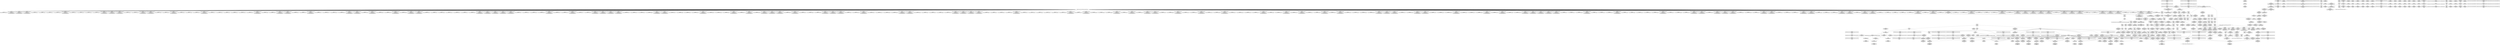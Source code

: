 digraph {
	CE0x4aea770 [shape=record,shape=Mrecord,label="{CE0x4aea770|i8*_getelementptr_inbounds_(_24_x_i8_,_24_x_i8_*_.str244,_i32_0,_i32_0)|*Constant*}"]
	CE0x4b51bb0 [shape=record,shape=Mrecord,label="{CE0x4b51bb0|selinux_xfrm_delete:tmp18|security/selinux/xfrm.c,142|*SummSource*}"]
	CE0x4af01a0 [shape=record,shape=Mrecord,label="{CE0x4af01a0|864:_%struct.xfrm_sec_ctx*,_:_CRE_135,136_}"]
	CE0x4b45170 [shape=record,shape=Mrecord,label="{CE0x4b45170|i64*_getelementptr_inbounds_(_15_x_i64_,_15_x_i64_*___llvm_gcov_ctr25,_i64_0,_i64_13)|*Constant*|*SummSink*}"]
	CE0x4affa40 [shape=record,shape=Mrecord,label="{CE0x4affa40|_call_void_mcount()_#3|*SummSink*}"]
	CE0x4b024b0 [shape=record,shape=Mrecord,label="{CE0x4b024b0|864:_%struct.xfrm_sec_ctx*,_:_CRE_282,283_}"]
	CE0x4ae8ca0 [shape=record,shape=Mrecord,label="{CE0x4ae8ca0|864:_%struct.xfrm_sec_ctx*,_:_CRE_452,456_|*MultipleSource*|security/selinux/xfrm.c,394|Function::selinux_xfrm_state_delete&Arg::x::}"]
	CE0x4b32090 [shape=record,shape=Mrecord,label="{CE0x4b32090|%struct.xfrm_sec_ctx*_null|*Constant*|*SummSink*}"]
	CE0x4af3b00 [shape=record,shape=Mrecord,label="{CE0x4af3b00|864:_%struct.xfrm_sec_ctx*,_:_CRE_352,360_|*MultipleSource*|security/selinux/xfrm.c,394|Function::selinux_xfrm_state_delete&Arg::x::}"]
	CE0x4b29aa0 [shape=record,shape=Mrecord,label="{CE0x4b29aa0|avc_has_perm:tclass|Function::avc_has_perm&Arg::tclass::}"]
	CE0x4b408f0 [shape=record,shape=Mrecord,label="{CE0x4b408f0|avc_has_perm:auditdata|Function::avc_has_perm&Arg::auditdata::}"]
	CE0x4af6f70 [shape=record,shape=Mrecord,label="{CE0x4af6f70|selinux_xfrm_delete:tmp14|security/selinux/xfrm.c,142|*SummSink*}"]
	CE0x4b004f0 [shape=record,shape=Mrecord,label="{CE0x4b004f0|864:_%struct.xfrm_sec_ctx*,_:_CRE_64,65_}"]
	CE0x4b40a60 [shape=record,shape=Mrecord,label="{CE0x4b40a60|avc_has_perm:auditdata|Function::avc_has_perm&Arg::auditdata::|*SummSource*}"]
	CE0x4aec850 [shape=record,shape=Mrecord,label="{CE0x4aec850|864:_%struct.xfrm_sec_ctx*,_:_CRE_416,424_|*MultipleSource*|security/selinux/xfrm.c,394|Function::selinux_xfrm_state_delete&Arg::x::}"]
	CE0x4b3d260 [shape=record,shape=Mrecord,label="{CE0x4b3d260|4:_i32,_:_CR_20,24_|*MultipleSource*|security/selinux/xfrm.c,142|security/selinux/xfrm.c,142|security/selinux/xfrm.c,147}"]
	CE0x4b51110 [shape=record,shape=Mrecord,label="{CE0x4b51110|i64*_getelementptr_inbounds_(_15_x_i64_,_15_x_i64_*___llvm_gcov_ctr25,_i64_0,_i64_9)|*Constant*|*SummSink*}"]
	CE0x4b11580 [shape=record,shape=Mrecord,label="{CE0x4b11580|selinux_xfrm_delete:tmp9|security/selinux/xfrm.c,142}"]
	CE0x4b4af20 [shape=record,shape=Mrecord,label="{CE0x4b4af20|selinux_xfrm_delete:security|security/selinux/xfrm.c,142|*SummSource*}"]
	CE0x4b533d0 [shape=record,shape=Mrecord,label="{CE0x4b533d0|4:_i32,_:_CR_0,4_|*MultipleSource*|security/selinux/xfrm.c,142|security/selinux/xfrm.c,142|security/selinux/xfrm.c,147}"]
	CE0x4b28cb0 [shape=record,shape=Mrecord,label="{CE0x4b28cb0|selinux_xfrm_delete:entry|*SummSource*}"]
	CE0x4afe3b0 [shape=record,shape=Mrecord,label="{CE0x4afe3b0|864:_%struct.xfrm_sec_ctx*,_:_CRE_712,720_|*MultipleSource*|security/selinux/xfrm.c,394|Function::selinux_xfrm_state_delete&Arg::x::}"]
	CE0x4b1b0a0 [shape=record,shape=Mrecord,label="{CE0x4b1b0a0|_ret_i32_%call,_!dbg_!27714|security/selinux/xfrm.c,394}"]
	CE0x4ae7c50 [shape=record,shape=Mrecord,label="{CE0x4ae7c50|864:_%struct.xfrm_sec_ctx*,_:_CRE_171,172_}"]
	CE0x4b01f60 [shape=record,shape=Mrecord,label="{CE0x4b01f60|864:_%struct.xfrm_sec_ctx*,_:_CRE_21,22_}"]
	CE0x4aff240 [shape=record,shape=Mrecord,label="{CE0x4aff240|864:_%struct.xfrm_sec_ctx*,_:_CRE_77,78_}"]
	CE0x4b51e60 [shape=record,shape=Mrecord,label="{CE0x4b51e60|selinux_xfrm_delete:call4|security/selinux/xfrm.c,142}"]
	CE0x4aff8c0 [shape=record,shape=Mrecord,label="{CE0x4aff8c0|864:_%struct.xfrm_sec_ctx*,_:_CRE_90,91_}"]
	CE0x4b28d20 [shape=record,shape=Mrecord,label="{CE0x4b28d20|selinux_xfrm_delete:entry|*SummSink*}"]
	CE0x4b054c0 [shape=record,shape=Mrecord,label="{CE0x4b054c0|864:_%struct.xfrm_sec_ctx*,_:_CRE_279,280_}"]
	CE0x4afabc0 [shape=record,shape=Mrecord,label="{CE0x4afabc0|_call_void_lockdep_rcu_suspicious(i8*_getelementptr_inbounds_(_24_x_i8_,_24_x_i8_*_.str244,_i32_0,_i32_0),_i32_142,_i8*_getelementptr_inbounds_(_45_x_i8_,_45_x_i8_*_.str1245,_i32_0,_i32_0))_#10,_!dbg_!27729|security/selinux/xfrm.c,142|*SummSink*}"]
	CE0x4ae75c0 [shape=record,shape=Mrecord,label="{CE0x4ae75c0|i64_1|*Constant*|*SummSink*}"]
	CE0x4b44370 [shape=record,shape=Mrecord,label="{CE0x4b44370|selinux_xfrm_delete:tmp25|security/selinux/xfrm.c,144|*SummSink*}"]
	CE0x4aea5e0 [shape=record,shape=Mrecord,label="{CE0x4aea5e0|864:_%struct.xfrm_sec_ctx*,_:_CRE_32,40_|*MultipleSource*|security/selinux/xfrm.c,394|Function::selinux_xfrm_state_delete&Arg::x::}"]
	CE0x61a0f70 [shape=record,shape=Mrecord,label="{CE0x61a0f70|864:_%struct.xfrm_sec_ctx*,_:_CRE_86,87_}"]
	CE0x4af4ed0 [shape=record,shape=Mrecord,label="{CE0x4af4ed0|864:_%struct.xfrm_sec_ctx*,_:_CRE_248,249_|*MultipleSource*|security/selinux/xfrm.c,394|Function::selinux_xfrm_state_delete&Arg::x::}"]
	CE0x6862800 [shape=record,shape=Mrecord,label="{CE0x6862800|864:_%struct.xfrm_sec_ctx*,_:_CRE_96,97_}"]
	CE0x4ae42d0 [shape=record,shape=Mrecord,label="{CE0x4ae42d0|selinux_xfrm_state_delete:x|Function::selinux_xfrm_state_delete&Arg::x::|*SummSource*}"]
	CE0x4af7110 [shape=record,shape=Mrecord,label="{CE0x4af7110|i1_true|*Constant*|*SummSource*}"]
	CE0x4b11000 [shape=record,shape=Mrecord,label="{CE0x4b11000|selinux_xfrm_delete:tmp9|security/selinux/xfrm.c,142|*SummSink*}"]
	CE0x4b20d50 [shape=record,shape=Mrecord,label="{CE0x4b20d50|864:_%struct.xfrm_sec_ctx*,_:_CRE_113,114_}"]
	CE0x4ae6540 [shape=record,shape=Mrecord,label="{CE0x4ae6540|i32_0|*Constant*|*SummSink*}"]
	CE0x4af0a60 [shape=record,shape=Mrecord,label="{CE0x4af0a60|selinux_xfrm_delete:tmp2}"]
	CE0x4b3ec40 [shape=record,shape=Mrecord,label="{CE0x4b3ec40|4:_i32,_:_CRE_4,8_|*MultipleSource*|security/selinux/xfrm.c,147|*LoadInst*|security/selinux/xfrm.c,394|Function::selinux_xfrm_delete&Arg::ctx::}"]
	CE0x4af04e0 [shape=record,shape=Mrecord,label="{CE0x4af04e0|864:_%struct.xfrm_sec_ctx*,_:_CRE_183,184_}"]
	CE0x4aef300 [shape=record,shape=Mrecord,label="{CE0x4aef300|selinux_xfrm_delete:return}"]
	CE0x4b15fb0 [shape=record,shape=Mrecord,label="{CE0x4b15fb0|864:_%struct.xfrm_sec_ctx*,_:_CRE_832,840_|*MultipleSource*|security/selinux/xfrm.c,394|Function::selinux_xfrm_state_delete&Arg::x::}"]
	CE0x4b51cc0 [shape=record,shape=Mrecord,label="{CE0x4b51cc0|selinux_xfrm_delete:tmp18|security/selinux/xfrm.c,142|*SummSink*}"]
	CE0x4b40e80 [shape=record,shape=Mrecord,label="{CE0x4b40e80|i64*_getelementptr_inbounds_(_15_x_i64_,_15_x_i64_*___llvm_gcov_ctr25,_i64_0,_i64_14)|*Constant*}"]
	CE0x4b30d10 [shape=record,shape=Mrecord,label="{CE0x4b30d10|selinux_xfrm_delete:tmp22|security/selinux/xfrm.c,144}"]
	CE0x4b1b030 [shape=record,shape=Mrecord,label="{CE0x4b1b030|_ret_i32_%retval.0,_!dbg_!27751|security/selinux/xfrm.c,150|*SummSource*}"]
	CE0x4b54690 [shape=record,shape=Mrecord,label="{CE0x4b54690|selinux_xfrm_delete:tobool1|security/selinux/xfrm.c,142|*SummSource*}"]
	CE0x4af05a0 [shape=record,shape=Mrecord,label="{CE0x4af05a0|864:_%struct.xfrm_sec_ctx*,_:_CRE_184,185_}"]
	CE0x4b09a40 [shape=record,shape=Mrecord,label="{CE0x4b09a40|864:_%struct.xfrm_sec_ctx*,_:_CRE_16,17_}"]
	CE0x4b29260 [shape=record,shape=Mrecord,label="{CE0x4b29260|avc_has_perm:tsid|Function::avc_has_perm&Arg::tsid::|*SummSource*}"]
	CE0x4b4f810 [shape=record,shape=Mrecord,label="{CE0x4b4f810|i64*_getelementptr_inbounds_(_15_x_i64_,_15_x_i64_*___llvm_gcov_ctr25,_i64_0,_i64_1)|*Constant*}"]
	CE0x4b47770 [shape=record,shape=Mrecord,label="{CE0x4b47770|selinux_xfrm_delete:tmp27|security/selinux/xfrm.c,145|*SummSource*}"]
	CE0x4aef830 [shape=record,shape=Mrecord,label="{CE0x4aef830|selinux_xfrm_state_delete:tmp2|*SummSink*}"]
	CE0x4ae4430 [shape=record,shape=Mrecord,label="{CE0x4ae4430|864:_%struct.xfrm_sec_ctx*,_:_CRE_132,133_}"]
	CE0x69a3b90 [shape=record,shape=Mrecord,label="{CE0x69a3b90|864:_%struct.xfrm_sec_ctx*,_:_CRE_204,205_|*MultipleSource*|security/selinux/xfrm.c,394|Function::selinux_xfrm_state_delete&Arg::x::}"]
	CE0x4b4a880 [shape=record,shape=Mrecord,label="{CE0x4b4a880|i32_22|*Constant*|*SummSink*}"]
	CE0x4af2a80 [shape=record,shape=Mrecord,label="{CE0x4af2a80|get_current227:tmp1}"]
	CE0x4b031f0 [shape=record,shape=Mrecord,label="{CE0x4b031f0|864:_%struct.xfrm_sec_ctx*,_:_CRE_124,125_}"]
	CE0x4b40770 [shape=record,shape=Mrecord,label="{CE0x4b40770|avc_has_perm:tsid|Function::avc_has_perm&Arg::tsid::}"]
	CE0x4b0c090 [shape=record,shape=Mrecord,label="{CE0x4b0c090|864:_%struct.xfrm_sec_ctx*,_:_CRE_584,600_|*MultipleSource*|security/selinux/xfrm.c,394|Function::selinux_xfrm_state_delete&Arg::x::}"]
	CE0x4b15220 [shape=record,shape=Mrecord,label="{CE0x4b15220|864:_%struct.xfrm_sec_ctx*,_:_CRE_776,784_|*MultipleSource*|security/selinux/xfrm.c,394|Function::selinux_xfrm_state_delete&Arg::x::}"]
	CE0x4aeadb0 [shape=record,shape=Mrecord,label="{CE0x4aeadb0|864:_%struct.xfrm_sec_ctx*,_:_CRE_252,256_|*MultipleSource*|security/selinux/xfrm.c,394|Function::selinux_xfrm_state_delete&Arg::x::}"]
	CE0x4afcd40 [shape=record,shape=Mrecord,label="{CE0x4afcd40|864:_%struct.xfrm_sec_ctx*,_:_CRE_664,672_|*MultipleSource*|security/selinux/xfrm.c,394|Function::selinux_xfrm_state_delete&Arg::x::}"]
	CE0x4aeca40 [shape=record,shape=Mrecord,label="{CE0x4aeca40|864:_%struct.xfrm_sec_ctx*,_:_CRE_424,428_|*MultipleSource*|security/selinux/xfrm.c,394|Function::selinux_xfrm_state_delete&Arg::x::}"]
	CE0x4b6ba00 [shape=record,shape=Mrecord,label="{CE0x4b6ba00|i64*_getelementptr_inbounds_(_2_x_i64_,_2_x_i64_*___llvm_gcov_ctr21,_i64_0,_i64_1)|*Constant*|*SummSource*}"]
	CE0x4b05340 [shape=record,shape=Mrecord,label="{CE0x4b05340|864:_%struct.xfrm_sec_ctx*,_:_CRE_278,279_}"]
	CE0x4af33c0 [shape=record,shape=Mrecord,label="{CE0x4af33c0|864:_%struct.xfrm_sec_ctx*,_:_CRE_320,328_|*MultipleSource*|security/selinux/xfrm.c,394|Function::selinux_xfrm_state_delete&Arg::x::}"]
	CE0x4b1a8a0 [shape=record,shape=Mrecord,label="{CE0x4b1a8a0|selinux_xfrm_delete:tmp7|security/selinux/xfrm.c,142|*SummSink*}"]
	CE0x4b4e4f0 [shape=record,shape=Mrecord,label="{CE0x4b4e4f0|%struct.xfrm_sec_ctx*_null|*Constant*}"]
	CE0x4aebea0 [shape=record,shape=Mrecord,label="{CE0x4aebea0|864:_%struct.xfrm_sec_ctx*,_:_CRE_376,384_|*MultipleSource*|security/selinux/xfrm.c,394|Function::selinux_xfrm_state_delete&Arg::x::}"]
	CE0x4b29e40 [shape=record,shape=Mrecord,label="{CE0x4b29e40|i32_4|*Constant*|*SummSource*}"]
	CE0x4b0f7d0 [shape=record,shape=Mrecord,label="{CE0x4b0f7d0|_ret_i32_%call,_!dbg_!27714|security/selinux/xfrm.c,394|*SummSource*}"]
	CE0x4b29500 [shape=record,shape=Mrecord,label="{CE0x4b29500|i16_39|*Constant*}"]
	CE0x4b0bcb0 [shape=record,shape=Mrecord,label="{CE0x4b0bcb0|864:_%struct.xfrm_sec_ctx*,_:_CRE_560,576_|*MultipleSource*|security/selinux/xfrm.c,394|Function::selinux_xfrm_state_delete&Arg::x::}"]
	CE0x6862740 [shape=record,shape=Mrecord,label="{CE0x6862740|864:_%struct.xfrm_sec_ctx*,_:_CRE_95,96_}"]
	CE0x4b0ab30 [shape=record,shape=Mrecord,label="{CE0x4b0ab30|selinux_xfrm_delete:cred|security/selinux/xfrm.c,142|*SummSink*}"]
	CE0x4b0d4e0 [shape=record,shape=Mrecord,label="{CE0x4b0d4e0|selinux_xfrm_delete:tmp28|security/selinux/xfrm.c,147}"]
	CE0x4ae7b90 [shape=record,shape=Mrecord,label="{CE0x4ae7b90|864:_%struct.xfrm_sec_ctx*,_:_CRE_170,171_}"]
	CE0x4aebb20 [shape=record,shape=Mrecord,label="{CE0x4aebb20|864:_%struct.xfrm_sec_ctx*,_:_CRE_360,368_|*MultipleSource*|security/selinux/xfrm.c,394|Function::selinux_xfrm_state_delete&Arg::x::}"]
	CE0x4ae9550 [shape=record,shape=Mrecord,label="{CE0x4ae9550|864:_%struct.xfrm_sec_ctx*,_:_CRE_484,488_|*MultipleSource*|security/selinux/xfrm.c,394|Function::selinux_xfrm_state_delete&Arg::x::}"]
	CE0x4afd0c0 [shape=record,shape=Mrecord,label="{CE0x4afd0c0|864:_%struct.xfrm_sec_ctx*,_:_CRE_680,688_|*MultipleSource*|security/selinux/xfrm.c,394|Function::selinux_xfrm_state_delete&Arg::x::}"]
	CE0x4aeeac0 [shape=record,shape=Mrecord,label="{CE0x4aeeac0|864:_%struct.xfrm_sec_ctx*,_:_CRE_79,80_}"]
	CE0x4aecb70 [shape=record,shape=Mrecord,label="{CE0x4aecb70|selinux_xfrm_state_delete:tmp2|*SummSource*}"]
	CE0x4b6c380 [shape=record,shape=Mrecord,label="{CE0x4b6c380|get_current227:tmp3|*SummSource*}"]
	CE0x4afd970 [shape=record,shape=Mrecord,label="{CE0x4afd970|864:_%struct.xfrm_sec_ctx*,_:_CRE_702,703_}"]
	CE0x4b28860 [shape=record,shape=Mrecord,label="{CE0x4b28860|GLOBAL:selinux_xfrm_delete|*Constant*}"]
	CE0x4b0c630 [shape=record,shape=Mrecord,label="{CE0x4b0c630|i64*_getelementptr_inbounds_(_15_x_i64_,_15_x_i64_*___llvm_gcov_ctr25,_i64_0,_i64_1)|*Constant*|*SummSource*}"]
	CE0x4b00fd0 [shape=record,shape=Mrecord,label="{CE0x4b00fd0|selinux_xfrm_delete:if.then}"]
	CE0x4b0b6e0 [shape=record,shape=Mrecord,label="{CE0x4b0b6e0|864:_%struct.xfrm_sec_ctx*,_:_CRE_544,548_|*MultipleSource*|security/selinux/xfrm.c,394|Function::selinux_xfrm_state_delete&Arg::x::}"]
	CE0x4af3590 [shape=record,shape=Mrecord,label="{CE0x4af3590|864:_%struct.xfrm_sec_ctx*,_:_CRE_328,336_|*MultipleSource*|security/selinux/xfrm.c,394|Function::selinux_xfrm_state_delete&Arg::x::}"]
	CE0x4b11690 [shape=record,shape=Mrecord,label="{CE0x4b11690|selinux_xfrm_delete:tmp9|security/selinux/xfrm.c,142|*SummSource*}"]
	CE0x4afef90 [shape=record,shape=Mrecord,label="{CE0x4afef90|864:_%struct.xfrm_sec_ctx*,_:_CRE_149,150_}"]
	CE0x4b30b80 [shape=record,shape=Mrecord,label="{CE0x4b30b80|selinux_xfrm_delete:tmp22|security/selinux/xfrm.c,144|*SummSink*}"]
	CE0x4ae7510 [shape=record,shape=Mrecord,label="{CE0x4ae7510|i32_0|*Constant*|*SummSource*}"]
	CE0x4b06b10 [shape=record,shape=Mrecord,label="{CE0x4b06b10|864:_%struct.xfrm_sec_ctx*,_:_CRE_166,167_}"]
	CE0x4b161a0 [shape=record,shape=Mrecord,label="{CE0x4b161a0|864:_%struct.xfrm_sec_ctx*,_:_CRE_840,848_|*MultipleSource*|security/selinux/xfrm.c,394|Function::selinux_xfrm_state_delete&Arg::x::}"]
	CE0x4b08860 [shape=record,shape=Mrecord,label="{CE0x4b08860|864:_%struct.xfrm_sec_ctx*,_:_CRE_264,268_|*MultipleSource*|security/selinux/xfrm.c,394|Function::selinux_xfrm_state_delete&Arg::x::}"]
	CE0x4b159e0 [shape=record,shape=Mrecord,label="{CE0x4b159e0|864:_%struct.xfrm_sec_ctx*,_:_CRE_808,816_|*MultipleSource*|security/selinux/xfrm.c,394|Function::selinux_xfrm_state_delete&Arg::x::}"]
	CE0x4b50f10 [shape=record,shape=Mrecord,label="{CE0x4b50f10|i64*_getelementptr_inbounds_(_15_x_i64_,_15_x_i64_*___llvm_gcov_ctr25,_i64_0,_i64_9)|*Constant*}"]
	CE0x4b21ea0 [shape=record,shape=Mrecord,label="{CE0x4b21ea0|864:_%struct.xfrm_sec_ctx*,_:_CRE_110,111_}"]
	CE0x4b0f930 [shape=record,shape=Mrecord,label="{CE0x4b0f930|_ret_i32_%call,_!dbg_!27714|security/selinux/xfrm.c,394|*SummSink*}"]
	CE0x4b28960 [shape=record,shape=Mrecord,label="{CE0x4b28960|GLOBAL:selinux_xfrm_delete|*Constant*|*SummSource*}"]
	CE0x5ff8950 [shape=record,shape=Mrecord,label="{CE0x5ff8950|864:_%struct.xfrm_sec_ctx*,_:_CRE_14,15_}"]
	CE0x4b4fc90 [shape=record,shape=Mrecord,label="{CE0x4b4fc90|get_current227:tmp4|./arch/x86/include/asm/current.h,14|*SummSink*}"]
	CE0x4b21fb0 [shape=record,shape=Mrecord,label="{CE0x4b21fb0|864:_%struct.xfrm_sec_ctx*,_:_CRE_111,112_}"]
	CE0x4b11380 [shape=record,shape=Mrecord,label="{CE0x4b11380|i64_4|*Constant*|*SummSink*}"]
	CE0x4b18280 [shape=record,shape=Mrecord,label="{CE0x4b18280|i32_0|*Constant*}"]
	CE0x4b07550 [shape=record,shape=Mrecord,label="{CE0x4b07550|864:_%struct.xfrm_sec_ctx*,_:_CRE_191,192_}"]
	CE0x4b28fd0 [shape=record,shape=Mrecord,label="{CE0x4b28fd0|selinux_xfrm_delete:ctx|Function::selinux_xfrm_delete&Arg::ctx::|*SummSink*}"]
	CE0x4b30a10 [shape=record,shape=Mrecord,label="{CE0x4b30a10|i64_10|*Constant*}"]
	CE0x4b30610 [shape=record,shape=Mrecord,label="{CE0x4b30610|selinux_xfrm_delete:tmp20|security/selinux/xfrm.c,142}"]
	CE0x4b04f60 [shape=record,shape=Mrecord,label="{CE0x4b04f60|864:_%struct.xfrm_sec_ctx*,_:_CRE_274,276_|*MultipleSource*|security/selinux/xfrm.c,394|Function::selinux_xfrm_state_delete&Arg::x::}"]
	CE0x4b3feb0 [shape=record,shape=Mrecord,label="{CE0x4b3feb0|avc_has_perm:entry}"]
	CE0x4afbb10 [shape=record,shape=Mrecord,label="{CE0x4afbb10|selinux_xfrm_delete:tmp15|security/selinux/xfrm.c,142}"]
	CE0x4b03550 [shape=record,shape=Mrecord,label="{CE0x4b03550|864:_%struct.xfrm_sec_ctx*,_:_CRE_141,142_}"]
	CE0x4af2610 [shape=record,shape=Mrecord,label="{CE0x4af2610|get_current227:tmp|*SummSink*}"]
	CE0x4af1470 [shape=record,shape=Mrecord,label="{CE0x4af1470|selinux_xfrm_delete:land.lhs.true2|*SummSink*}"]
	CE0x4afdc20 [shape=record,shape=Mrecord,label="{CE0x4afdc20|864:_%struct.xfrm_sec_ctx*,_:_CRE_705,706_}"]
	CE0x4b26730 [shape=record,shape=Mrecord,label="{CE0x4b26730|864:_%struct.xfrm_sec_ctx*,_:_CRE_100,101_}"]
	CE0x4afdd60 [shape=record,shape=Mrecord,label="{CE0x4afdd60|864:_%struct.xfrm_sec_ctx*,_:_CRE_706,707_}"]
	CE0x4b3d5f0 [shape=record,shape=Mrecord,label="{CE0x4b3d5f0|selinux_xfrm_delete:tmp30|security/selinux/xfrm.c,147|*SummSource*}"]
	CE0x4ae83f0 [shape=record,shape=Mrecord,label="{CE0x4ae83f0|864:_%struct.xfrm_sec_ctx*,_:_CRE_428,432_|*MultipleSource*|security/selinux/xfrm.c,394|Function::selinux_xfrm_state_delete&Arg::x::}"]
	CE0x4ae9cf0 [shape=record,shape=Mrecord,label="{CE0x4ae9cf0|selinux_xfrm_state_delete:tmp1|*SummSink*}"]
	CE0x4b517a0 [shape=record,shape=Mrecord,label="{CE0x4b517a0|selinux_xfrm_delete:tmp17|security/selinux/xfrm.c,142}"]
	"CONST[source:0(mediator),value:2(dynamic)][purpose:{object}]"
	CE0x4b53440 [shape=record,shape=Mrecord,label="{CE0x4b53440|4:_i32,_:_CR_4,8_|*MultipleSource*|security/selinux/xfrm.c,142|security/selinux/xfrm.c,142|security/selinux/xfrm.c,147}"]
	CE0x4af50a0 [shape=record,shape=Mrecord,label="{CE0x4af50a0|864:_%struct.xfrm_sec_ctx*,_:_CRE_249,250_|*MultipleSource*|security/selinux/xfrm.c,394|Function::selinux_xfrm_state_delete&Arg::x::}"]
	CE0x4b127b0 [shape=record,shape=Mrecord,label="{CE0x4b127b0|i64*_getelementptr_inbounds_(_15_x_i64_,_15_x_i64_*___llvm_gcov_ctr25,_i64_0,_i64_6)|*Constant*|*SummSource*}"]
	CE0x4b157f0 [shape=record,shape=Mrecord,label="{CE0x4b157f0|864:_%struct.xfrm_sec_ctx*,_:_CRE_800,808_|*MultipleSource*|security/selinux/xfrm.c,394|Function::selinux_xfrm_state_delete&Arg::x::}"]
	CE0x4af8ee0 [shape=record,shape=Mrecord,label="{CE0x4af8ee0|864:_%struct.xfrm_sec_ctx*,_:_CRE_136,137_}"]
	CE0x4b1e930 [shape=record,shape=Mrecord,label="{CE0x4b1e930|864:_%struct.xfrm_sec_ctx*,_:_CRE_118,119_}"]
	CE0x4ae77d0 [shape=record,shape=Mrecord,label="{CE0x4ae77d0|selinux_xfrm_state_delete:tmp|*SummSource*}"]
	CE0x4b4a590 [shape=record,shape=Mrecord,label="{CE0x4b4a590|selinux_xfrm_delete:tmp19|security/selinux/xfrm.c,142|*SummSource*}"]
	CE0x4af6490 [shape=record,shape=Mrecord,label="{CE0x4af6490|selinux_xfrm_delete:tmp29|security/selinux/xfrm.c,147|*SummSource*}"]
	CE0x4b3f140 [shape=record,shape=Mrecord,label="{CE0x4b3f140|selinux_xfrm_delete:tmp31|*LoadInst*|security/selinux/xfrm.c,147|*SummSource*}"]
	CE0x4aec280 [shape=record,shape=Mrecord,label="{CE0x4aec280|864:_%struct.xfrm_sec_ctx*,_:_CRE_392,400_|*MultipleSource*|security/selinux/xfrm.c,394|Function::selinux_xfrm_state_delete&Arg::x::}"]
	CE0x4afc200 [shape=record,shape=Mrecord,label="{CE0x4afc200|864:_%struct.xfrm_sec_ctx*,_:_CRE_624,628_|*MultipleSource*|security/selinux/xfrm.c,394|Function::selinux_xfrm_state_delete&Arg::x::}"]
	CE0x6862680 [shape=record,shape=Mrecord,label="{CE0x6862680|864:_%struct.xfrm_sec_ctx*,_:_CRE_94,95_}"]
	CE0x4af0720 [shape=record,shape=Mrecord,label="{CE0x4af0720|864:_%struct.xfrm_sec_ctx*,_:_CRE_186,187_}"]
	CE0x4afe7c0 [shape=record,shape=Mrecord,label="{CE0x4afe7c0|864:_%struct.xfrm_sec_ctx*,_:_CRE_736,740_|*MultipleSource*|security/selinux/xfrm.c,394|Function::selinux_xfrm_state_delete&Arg::x::}"]
	CE0x4af8e70 [shape=record,shape=Mrecord,label="{CE0x4af8e70|864:_%struct.xfrm_sec_ctx*,_:_CRE_139,140_}"]
	CE0x4b05a70 [shape=record,shape=Mrecord,label="{CE0x4b05a70|selinux_xfrm_delete:bb|*SummSink*}"]
	CE0x4af4750 [shape=record,shape=Mrecord,label="{CE0x4af4750|864:_%struct.xfrm_sec_ctx*,_:_CRE_19,20_}"]
	CE0x4af6310 [shape=record,shape=Mrecord,label="{CE0x4af6310|i32_1|*Constant*}"]
	CE0x4afd790 [shape=record,shape=Mrecord,label="{CE0x4afd790|864:_%struct.xfrm_sec_ctx*,_:_CRE_700,701_}"]
	CE0x4b51b40 [shape=record,shape=Mrecord,label="{CE0x4b51b40|selinux_xfrm_delete:tmp18|security/selinux/xfrm.c,142}"]
	CE0x4b08c40 [shape=record,shape=Mrecord,label="{CE0x4b08c40|864:_%struct.xfrm_sec_ctx*,_:_CRE_269,270_|*MultipleSource*|security/selinux/xfrm.c,394|Function::selinux_xfrm_state_delete&Arg::x::}"]
	CE0x4b40210 [shape=record,shape=Mrecord,label="{CE0x4b40210|avc_has_perm:entry|*SummSink*}"]
	CE0x4afe130 [shape=record,shape=Mrecord,label="{CE0x4afe130|864:_%struct.xfrm_sec_ctx*,_:_CRE_711,712_}"]
	CE0x4ae6120 [shape=record,shape=Mrecord,label="{CE0x4ae6120|864:_%struct.xfrm_sec_ctx*,_:_CRE_12,13_}"]
	CE0x4af8110 [shape=record,shape=Mrecord,label="{CE0x4af8110|864:_%struct.xfrm_sec_ctx*,_:_CRE_11,12_}"]
	CE0x4af2300 [shape=record,shape=Mrecord,label="{CE0x4af2300|864:_%struct.xfrm_sec_ctx*,_:_CRE_144,145_}"]
	CE0x4b242c0 [shape=record,shape=Mrecord,label="{CE0x4b242c0|864:_%struct.xfrm_sec_ctx*,_:_CRE_105,106_}"]
	CE0x4ae79c0 [shape=record,shape=Mrecord,label="{CE0x4ae79c0|864:_%struct.xfrm_sec_ctx*,_:_CRE_10,11_}"]
	CE0x4b0bea0 [shape=record,shape=Mrecord,label="{CE0x4b0bea0|864:_%struct.xfrm_sec_ctx*,_:_CRE_576,584_|*MultipleSource*|security/selinux/xfrm.c,394|Function::selinux_xfrm_state_delete&Arg::x::}"]
	CE0x4b00e40 [shape=record,shape=Mrecord,label="{CE0x4b00e40|selinux_xfrm_delete:if.end}"]
	CE0x43e3030 [shape=record,shape=Mrecord,label="{CE0x43e3030|864:_%struct.xfrm_sec_ctx*,_:_CRE_92,93_}"]
	CE0x4b16f30 [shape=record,shape=Mrecord,label="{CE0x4b16f30|selinux_xfrm_state_delete:call|security/selinux/xfrm.c,394|*SummSource*}"]
	CE0x4aff300 [shape=record,shape=Mrecord,label="{CE0x4aff300|864:_%struct.xfrm_sec_ctx*,_:_CRE_78,79_}"]
	CE0x4b10630 [shape=record,shape=Mrecord,label="{CE0x4b10630|i64_2|*Constant*|*SummSink*}"]
	CE0x4b01bd0 [shape=record,shape=Mrecord,label="{CE0x4b01bd0|864:_%struct.xfrm_sec_ctx*,_:_CRE_232,240_|*MultipleSource*|security/selinux/xfrm.c,394|Function::selinux_xfrm_state_delete&Arg::x::}"]
	CE0x4af1b30 [shape=record,shape=Mrecord,label="{CE0x4af1b30|selinux_xfrm_delete:tmp8|security/selinux/xfrm.c,142}"]
	CE0x4b0ea10 [shape=record,shape=Mrecord,label="{CE0x4b0ea10|selinux_xfrm_delete:sid|security/selinux/xfrm.c,147|*SummSink*}"]
	CE0x4aefa60 [shape=record,shape=Mrecord,label="{CE0x4aefa60|864:_%struct.xfrm_sec_ctx*,_:_CRE_496,504_|*MultipleSource*|security/selinux/xfrm.c,394|Function::selinux_xfrm_state_delete&Arg::x::}"]
	CE0x4b30e20 [shape=record,shape=Mrecord,label="{CE0x4b30e20|selinux_xfrm_delete:tmp22|security/selinux/xfrm.c,144|*SummSource*}"]
	CE0x4aeda90 [shape=record,shape=Mrecord,label="{CE0x4aeda90|864:_%struct.xfrm_sec_ctx*,_:_CRE_126,127_}"]
	CE0x4af9a40 [shape=record,shape=Mrecord,label="{CE0x4af9a40|selinux_xfrm_delete:tmp16|security/selinux/xfrm.c,142|*SummSource*}"]
	CE0x4b10830 [shape=record,shape=Mrecord,label="{CE0x4b10830|selinux_xfrm_delete:tmp4|security/selinux/xfrm.c,142}"]
	CE0x4b4f1f0 [shape=record,shape=Mrecord,label="{CE0x4b4f1f0|selinux_xfrm_delete:tobool|security/selinux/xfrm.c,142|*SummSink*}"]
	CE0x4aef6f0 [shape=record,shape=Mrecord,label="{CE0x4aef6f0|864:_%struct.xfrm_sec_ctx*,_:_CRE_17,18_}"]
	"CONST[source:0(mediator),value:2(dynamic)][purpose:{subject}][SrcIdx:1]"
	CE0x4aeef30 [shape=record,shape=Mrecord,label="{CE0x4aeef30|864:_%struct.xfrm_sec_ctx*,_:_CRE_212,216_|*MultipleSource*|security/selinux/xfrm.c,394|Function::selinux_xfrm_state_delete&Arg::x::}"]
	CE0x4afdff0 [shape=record,shape=Mrecord,label="{CE0x4afdff0|864:_%struct.xfrm_sec_ctx*,_:_CRE_710,711_}"]
	CE0x4b406b0 [shape=record,shape=Mrecord,label="{CE0x4b406b0|avc_has_perm:ssid|Function::avc_has_perm&Arg::ssid::|*SummSink*}"]
	CE0x4b4fa50 [shape=record,shape=Mrecord,label="{CE0x4b4fa50|selinux_xfrm_delete:tmp1|*SummSink*}"]
	CE0x4b05150 [shape=record,shape=Mrecord,label="{CE0x4b05150|864:_%struct.xfrm_sec_ctx*,_:_CRE_277,278_}"]
	CE0x4af12d0 [shape=record,shape=Mrecord,label="{CE0x4af12d0|selinux_xfrm_delete:land.lhs.true2}"]
	CE0x4af1ac0 [shape=record,shape=Mrecord,label="{CE0x4af1ac0|0:_i8,_:_GCMR_selinux_xfrm_delete.__warned_internal_global_i8_0,_section_.data.unlikely_,_align_1:_elem_0:default:}"]
	CE0x4af73f0 [shape=record,shape=Mrecord,label="{CE0x4af73f0|i1_true|*Constant*|*SummSink*}"]
	CE0x4b07310 [shape=record,shape=Mrecord,label="{CE0x4b07310|864:_%struct.xfrm_sec_ctx*,_:_CRE_188,189_}"]
	CE0x4aeb8c0 [shape=record,shape=Mrecord,label="{CE0x4aeb8c0|864:_%struct.xfrm_sec_ctx*,_:_CRE_130,131_}"]
	CE0x4ae9da0 [shape=record,shape=Mrecord,label="{CE0x4ae9da0|selinux_xfrm_state_delete:bb}"]
	CE0x4b50b00 [shape=record,shape=Mrecord,label="{CE0x4b50b00|i8*_getelementptr_inbounds_(_45_x_i8_,_45_x_i8_*_.str1245,_i32_0,_i32_0)|*Constant*|*SummSink*}"]
	CE0x4b4ac50 [shape=record,shape=Mrecord,label="{CE0x4b4ac50|selinux_xfrm_delete:security|security/selinux/xfrm.c,142}"]
	CE0x4b70b60 [shape=record,shape=Mrecord,label="{CE0x4b70b60|get_current227:tmp2}"]
	CE0x4b29940 [shape=record,shape=Mrecord,label="{CE0x4b29940|i32_4|*Constant*}"]
	CE0x4af1380 [shape=record,shape=Mrecord,label="{CE0x4af1380|selinux_xfrm_delete:land.lhs.true2|*SummSource*}"]
	CE0x4ae6cd0 [shape=record,shape=Mrecord,label="{CE0x4ae6cd0|selinux_xfrm_state_delete:x|Function::selinux_xfrm_state_delete&Arg::x::|*SummSink*}"]
	CE0x4af6110 [shape=record,shape=Mrecord,label="{CE0x4af6110|selinux_xfrm_delete:tmp28|security/selinux/xfrm.c,147|*SummSink*}"]
	CE0x4b090e0 [shape=record,shape=Mrecord,label="{CE0x4b090e0|864:_%struct.xfrm_sec_ctx*,_:_CRE_271,272_|*MultipleSource*|security/selinux/xfrm.c,394|Function::selinux_xfrm_state_delete&Arg::x::}"]
	CE0x4b1a210 [shape=record,shape=Mrecord,label="{CE0x4b1a210|i64_0|*Constant*|*SummSink*}"]
	CE0x4aff3f0 [shape=record,shape=Mrecord,label="{CE0x4aff3f0|selinux_xfrm_delete:land.lhs.true}"]
	CE0x4b47c90 [shape=record,shape=Mrecord,label="{CE0x4b47c90|get_current227:entry}"]
	CE0x4aff510 [shape=record,shape=Mrecord,label="{CE0x4aff510|selinux_xfrm_delete:land.lhs.true|*SummSink*}"]
	CE0x4ae7f60 [shape=record,shape=Mrecord,label="{CE0x4ae7f60|864:_%struct.xfrm_sec_ctx*,_:_CRE_194,196_|*MultipleSource*|security/selinux/xfrm.c,394|Function::selinux_xfrm_state_delete&Arg::x::}"]
	CE0x43e30f0 [shape=record,shape=Mrecord,label="{CE0x43e30f0|864:_%struct.xfrm_sec_ctx*,_:_CRE_93,94_}"]
	CE0x4b094c0 [shape=record,shape=Mrecord,label="{CE0x4b094c0|864:_%struct.xfrm_sec_ctx*,_:_CRE_273,274_|*MultipleSource*|security/selinux/xfrm.c,394|Function::selinux_xfrm_state_delete&Arg::x::}"]
	CE0x4b47040 [shape=record,shape=Mrecord,label="{CE0x4b47040|selinux_xfrm_delete:tmp26|security/selinux/xfrm.c,145}"]
	CE0x4afd480 [shape=record,shape=Mrecord,label="{CE0x4afd480|864:_%struct.xfrm_sec_ctx*,_:_CRE_697,698_}"]
	CE0x4afddd0 [shape=record,shape=Mrecord,label="{CE0x4afddd0|864:_%struct.xfrm_sec_ctx*,_:_CRE_708,709_}"]
	CE0x4b311e0 [shape=record,shape=Mrecord,label="{CE0x4b311e0|selinux_xfrm_delete:tmp23|security/selinux/xfrm.c,144|*SummSource*}"]
	CE0x4aec090 [shape=record,shape=Mrecord,label="{CE0x4aec090|864:_%struct.xfrm_sec_ctx*,_:_CRE_384,392_|*MultipleSource*|security/selinux/xfrm.c,394|Function::selinux_xfrm_state_delete&Arg::x::}"]
	CE0x4b4e630 [shape=record,shape=Mrecord,label="{CE0x4b4e630|selinux_xfrm_delete:tmp20|security/selinux/xfrm.c,142|*SummSource*}"]
	CE0x4b027a0 [shape=record,shape=Mrecord,label="{CE0x4b027a0|864:_%struct.xfrm_sec_ctx*,_:_CRE_285,286_}"]
	CE0x4b08f50 [shape=record,shape=Mrecord,label="{CE0x4b08f50|864:_%struct.xfrm_sec_ctx*,_:_CRE_270,271_|*MultipleSource*|security/selinux/xfrm.c,394|Function::selinux_xfrm_state_delete&Arg::x::}"]
	CE0x4b0a500 [shape=record,shape=Mrecord,label="{CE0x4b0a500|_ret_%struct.task_struct.1015*_%tmp4,_!dbg_!27714|./arch/x86/include/asm/current.h,14|*SummSource*}"]
	CE0x4b28a60 [shape=record,shape=Mrecord,label="{CE0x4b28a60|GLOBAL:selinux_xfrm_delete|*Constant*|*SummSink*}"]
	CE0x4af00d0 [shape=record,shape=Mrecord,label="{CE0x4af00d0|864:_%struct.xfrm_sec_ctx*,_:_CRE_528,536_|*MultipleSource*|security/selinux/xfrm.c,394|Function::selinux_xfrm_state_delete&Arg::x::}"]
	CE0x4b1af20 [shape=record,shape=Mrecord,label="{CE0x4b1af20|selinux_xfrm_delete:if.end7|*SummSink*}"]
	CE0x4b25590 [shape=record,shape=Mrecord,label="{CE0x4b25590|864:_%struct.xfrm_sec_ctx*,_:_CRE_103,104_}"]
	CE0x4ae5320 [shape=record,shape=Mrecord,label="{CE0x4ae5320|selinux_xfrm_state_delete:bb|*SummSource*}"]
	CE0x4af0390 [shape=record,shape=Mrecord,label="{CE0x4af0390|864:_%struct.xfrm_sec_ctx*,_:_CRE_74,75_}"]
	CE0x4b02b70 [shape=record,shape=Mrecord,label="{CE0x4b02b70|864:_%struct.xfrm_sec_ctx*,_:_CRE_68,69_}"]
	CE0x4aee2e0 [shape=record,shape=Mrecord,label="{CE0x4aee2e0|selinux_xfrm_delete:tmp5|security/selinux/xfrm.c,142|*SummSink*}"]
	CE0x4b54900 [shape=record,shape=Mrecord,label="{CE0x4b54900|i64_5|*Constant*|*SummSource*}"]
	CE0x4b23170 [shape=record,shape=Mrecord,label="{CE0x4b23170|864:_%struct.xfrm_sec_ctx*,_:_CRE_108,109_}"]
	CE0x4b1d660 [shape=record,shape=Mrecord,label="{CE0x4b1d660|864:_%struct.xfrm_sec_ctx*,_:_CRE_120,121_}"]
	CE0x4af1980 [shape=record,shape=Mrecord,label="{CE0x4af1980|get_current227:tmp1|*SummSink*}"]
	"CONST[source:0(mediator),value:2(dynamic)][purpose:{subject}]"
	CE0x4af0ed0 [shape=record,shape=Mrecord,label="{CE0x4af0ed0|864:_%struct.xfrm_sec_ctx*,_:_CRE_174,175_}"]
	CE0x4b00d20 [shape=record,shape=Mrecord,label="{CE0x4b00d20|864:_%struct.xfrm_sec_ctx*,_:_CRE_76,77_}"]
	CE0x4b0fbc0 [shape=record,shape=Mrecord,label="{CE0x4b0fbc0|selinux_xfrm_delete:if.end7}"]
	CE0x4af8370 [shape=record,shape=Mrecord,label="{CE0x4af8370|864:_%struct.xfrm_sec_ctx*,_:_CRE_200,202_|*MultipleSource*|security/selinux/xfrm.c,394|Function::selinux_xfrm_state_delete&Arg::x::}"]
	CE0x4ae7ea0 [shape=record,shape=Mrecord,label="{CE0x4ae7ea0|864:_%struct.xfrm_sec_ctx*,_:_CRE_192,194_|*MultipleSource*|security/selinux/xfrm.c,394|Function::selinux_xfrm_state_delete&Arg::x::}"]
	CE0x4af1160 [shape=record,shape=Mrecord,label="{CE0x4af1160|selinux_xfrm_delete:do.body|*SummSink*}"]
	CE0x4af9670 [shape=record,shape=Mrecord,label="{CE0x4af9670|avc_has_perm:auditdata|Function::avc_has_perm&Arg::auditdata::|*SummSink*}"]
	CE0x4b77270 [shape=record,shape=Mrecord,label="{CE0x4b77270|selinux_xfrm_delete:retval.0|*SummSource*}"]
	CE0x4b00eb0 [shape=record,shape=Mrecord,label="{CE0x4b00eb0|selinux_xfrm_delete:if.end|*SummSource*}"]
	CE0x69a3a20 [shape=record,shape=Mrecord,label="{CE0x69a3a20|864:_%struct.xfrm_sec_ctx*,_:_CRE_203,204_|*MultipleSource*|security/selinux/xfrm.c,394|Function::selinux_xfrm_state_delete&Arg::x::}"]
	CE0x4b42610 [shape=record,shape=Mrecord,label="{CE0x4b42610|get_current227:bb|*SummSink*}"]
	CE0x4b3cde0 [shape=record,shape=Mrecord,label="{CE0x4b3cde0|i64*_getelementptr_inbounds_(_2_x_i64_,_2_x_i64_*___llvm_gcov_ctr21,_i64_0,_i64_1)|*Constant*|*SummSink*}"]
	CE0x4b15dc0 [shape=record,shape=Mrecord,label="{CE0x4b15dc0|864:_%struct.xfrm_sec_ctx*,_:_CRE_824,832_|*MultipleSource*|security/selinux/xfrm.c,394|Function::selinux_xfrm_state_delete&Arg::x::}"]
	CE0x4b0b8d0 [shape=record,shape=Mrecord,label="{CE0x4b0b8d0|864:_%struct.xfrm_sec_ctx*,_:_CRE_548,552_|*MultipleSource*|security/selinux/xfrm.c,394|Function::selinux_xfrm_state_delete&Arg::x::}"]
	CE0x4b540a0 [shape=record,shape=Mrecord,label="{CE0x4b540a0|%struct.task_struct.1015**_bitcast_(%struct.task_struct**_current_task_to_%struct.task_struct.1015**)|*Constant*|*SummSink*}"]
	CE0x4b40ca0 [shape=record,shape=Mrecord,label="{CE0x4b40ca0|_ret_i32_%retval.0,_!dbg_!27728|security/selinux/avc.c,775|*SummSink*}"]
	CE0x4b02180 [shape=record,shape=Mrecord,label="{CE0x4b02180|864:_%struct.xfrm_sec_ctx*,_:_CRE_71,72_}"]
	CE0x4b1fa80 [shape=record,shape=Mrecord,label="{CE0x4b1fa80|864:_%struct.xfrm_sec_ctx*,_:_CRE_115,116_}"]
	CE0x4b06c40 [shape=record,shape=Mrecord,label="{CE0x4b06c40|864:_%struct.xfrm_sec_ctx*,_:_CRE_168,169_}"]
	CE0x4aeb2d0 [shape=record,shape=Mrecord,label="{CE0x4aeb2d0|selinux_xfrm_delete:tmp6|security/selinux/xfrm.c,142|*SummSource*}"]
	CE0x4ae2e60 [shape=record,shape=Mrecord,label="{CE0x4ae2e60|selinux_xfrm_state_delete:entry}"]
	CE0x4b90510 [shape=record,shape=Mrecord,label="{CE0x4b90510|_call_void_mcount()_#3}"]
	CE0x4aea910 [shape=record,shape=Mrecord,label="{CE0x4aea910|_call_void_lockdep_rcu_suspicious(i8*_getelementptr_inbounds_(_24_x_i8_,_24_x_i8_*_.str244,_i32_0,_i32_0),_i32_142,_i8*_getelementptr_inbounds_(_45_x_i8_,_45_x_i8_*_.str1245,_i32_0,_i32_0))_#10,_!dbg_!27729|security/selinux/xfrm.c,142}"]
	CE0x4b036f0 [shape=record,shape=Mrecord,label="{CE0x4b036f0|864:_%struct.xfrm_sec_ctx*,_:_CRE_151,152_}"]
	CE0x4b4a810 [shape=record,shape=Mrecord,label="{CE0x4b4a810|i32_22|*Constant*|*SummSource*}"]
	CE0x4b52da0 [shape=record,shape=Mrecord,label="{CE0x4b52da0|GLOBAL:lockdep_rcu_suspicious|*Constant*}"]
	CE0x4b0efd0 [shape=record,shape=Mrecord,label="{CE0x4b0efd0|selinux_xfrm_delete:sid|security/selinux/xfrm.c,147|*SummSource*}"]
	CE0x4ae4f00 [shape=record,shape=Mrecord,label="{CE0x4ae4f00|i32_0|*Constant*}"]
	CE0x4aeb550 [shape=record,shape=Mrecord,label="{CE0x4aeb550|selinux_xfrm_delete:tmp7|security/selinux/xfrm.c,142}"]
	CE0x4b43dc0 [shape=record,shape=Mrecord,label="{CE0x4b43dc0|selinux_xfrm_delete:tmp24|security/selinux/xfrm.c,144|*SummSource*}"]
	CE0x4afc010 [shape=record,shape=Mrecord,label="{CE0x4afc010|864:_%struct.xfrm_sec_ctx*,_:_CRE_616,624_|*MultipleSource*|security/selinux/xfrm.c,394|Function::selinux_xfrm_state_delete&Arg::x::}"]
	CE0x4b25650 [shape=record,shape=Mrecord,label="{CE0x4b25650|864:_%struct.xfrm_sec_ctx*,_:_CRE_104,105_}"]
	CE0x4af8db0 [shape=record,shape=Mrecord,label="{CE0x4af8db0|864:_%struct.xfrm_sec_ctx*,_:_CRE_134,135_}"]
	CE0x4b4dad0 [shape=record,shape=Mrecord,label="{CE0x4b4dad0|128:_i8*,_:_CR_128,136_|*MultipleSource*|security/selinux/xfrm.c,142|security/selinux/xfrm.c,142}"]
	CE0x4b30a80 [shape=record,shape=Mrecord,label="{CE0x4b30a80|i64_10|*Constant*|*SummSource*}"]
	CE0x4ae85e0 [shape=record,shape=Mrecord,label="{CE0x4ae85e0|864:_%struct.xfrm_sec_ctx*,_:_CRE_432,436_|*MultipleSource*|security/selinux/xfrm.c,394|Function::selinux_xfrm_state_delete&Arg::x::}"]
	CE0x4aea110 [shape=record,shape=Mrecord,label="{CE0x4aea110|864:_%struct.xfrm_sec_ctx*,_:_CRE_177,178_}"]
	CE0x4ae5790 [shape=record,shape=Mrecord,label="{CE0x4ae5790|864:_%struct.xfrm_sec_ctx*,_:_CRE_9,10_}"]
	CE0x4b0b4f0 [shape=record,shape=Mrecord,label="{CE0x4b0b4f0|864:_%struct.xfrm_sec_ctx*,_:_CRE_536,544_|*MultipleSource*|security/selinux/xfrm.c,394|Function::selinux_xfrm_state_delete&Arg::x::}"]
	CE0x4ae8170 [shape=record,shape=Mrecord,label="{CE0x4ae8170|864:_%struct.xfrm_sec_ctx*,_:_CRE_198,200_|*MultipleSource*|security/selinux/xfrm.c,394|Function::selinux_xfrm_state_delete&Arg::x::}"]
	CE0x4b01a40 [shape=record,shape=Mrecord,label="{CE0x4b01a40|864:_%struct.xfrm_sec_ctx*,_:_CRE_228,232_|*MultipleSource*|security/selinux/xfrm.c,394|Function::selinux_xfrm_state_delete&Arg::x::}"]
	CE0x4afbe20 [shape=record,shape=Mrecord,label="{CE0x4afbe20|864:_%struct.xfrm_sec_ctx*,_:_CRE_608,612_|*MultipleSource*|security/selinux/xfrm.c,394|Function::selinux_xfrm_state_delete&Arg::x::}"]
	CE0x4b03630 [shape=record,shape=Mrecord,label="{CE0x4b03630|864:_%struct.xfrm_sec_ctx*,_:_CRE_142,143_}"]
	CE0x4b16d40 [shape=record,shape=Mrecord,label="{CE0x4b16d40|selinux_xfrm_state_delete:tmp4|*LoadInst*|security/selinux/xfrm.c,394|*SummSink*}"]
	CE0x4b0aa10 [shape=record,shape=Mrecord,label="{CE0x4b0aa10|i32_78|*Constant*|*SummSource*}"]
	CE0x4b52ff0 [shape=record,shape=Mrecord,label="{CE0x4b52ff0|GLOBAL:lockdep_rcu_suspicious|*Constant*|*SummSource*}"]
	CE0x4b54030 [shape=record,shape=Mrecord,label="{CE0x4b54030|%struct.task_struct.1015*_(%struct.task_struct.1015**)*_asm_movq_%gs:$_1:P_,$0_,_r,im,_dirflag_,_fpsr_,_flags_|*SummSink*}"]
	CE0x4aef480 [shape=record,shape=Mrecord,label="{CE0x4aef480|selinux_xfrm_delete:return|*SummSource*}"]
	CE0x4afee80 [shape=record,shape=Mrecord,label="{CE0x4afee80|864:_%struct.xfrm_sec_ctx*,_:_CRE_148,149_}"]
	CE0x4b50a90 [shape=record,shape=Mrecord,label="{CE0x4b50a90|i8*_getelementptr_inbounds_(_45_x_i8_,_45_x_i8_*_.str1245,_i32_0,_i32_0)|*Constant*|*SummSource*}"]
	CE0x4afafa0 [shape=record,shape=Mrecord,label="{CE0x4afafa0|i32_142|*Constant*}"]
	CE0x4af3da0 [shape=record,shape=Mrecord,label="{CE0x4af3da0|COLLAPSED:_GCMRE___llvm_gcov_ctr25_internal_global_15_x_i64_zeroinitializer:_elem_0:default:}"]
	CE0x4b14c10 [shape=record,shape=Mrecord,label="{CE0x4b14c10|selinux_xfrm_delete:do.end|*SummSource*}"]
	CE0x4b00f60 [shape=record,shape=Mrecord,label="{CE0x4b00f60|selinux_xfrm_delete:if.end|*SummSink*}"]
	CE0x4b03070 [shape=record,shape=Mrecord,label="{CE0x4b03070|864:_%struct.xfrm_sec_ctx*,_:_CRE_131,132_}"]
	CE0x4ae4d70 [shape=record,shape=Mrecord,label="{CE0x4ae4d70|i32_40|*Constant*}"]
	CE0x4b31cb0 [shape=record,shape=Mrecord,label="{CE0x4b31cb0|selinux_xfrm_delete:tmp21|security/selinux/xfrm.c,142|*SummSource*}"]
	CE0x4b3d580 [shape=record,shape=Mrecord,label="{CE0x4b3d580|selinux_xfrm_delete:tmp30|security/selinux/xfrm.c,147|*SummSink*}"]
	CE0x4b4af90 [shape=record,shape=Mrecord,label="{CE0x4b4af90|selinux_xfrm_delete:security|security/selinux/xfrm.c,142|*SummSink*}"]
	CE0x4ae9a30 [shape=record,shape=Mrecord,label="{CE0x4ae9a30|864:_%struct.xfrm_sec_ctx*,_:_CRE_66,67_}"]
	CE0x4b01870 [shape=record,shape=Mrecord,label="{CE0x4b01870|864:_%struct.xfrm_sec_ctx*,_:_CRE_224,228_|*MultipleSource*|security/selinux/xfrm.c,394|Function::selinux_xfrm_state_delete&Arg::x::}"]
	CE0x4ae2540 [shape=record,shape=Mrecord,label="{CE0x4ae2540|selinux_xfrm_state_delete:x|Function::selinux_xfrm_state_delete&Arg::x::}"]
	CE0x4b90900 [shape=record,shape=Mrecord,label="{CE0x4b90900|_call_void_mcount()_#3|*SummSink*}"]
	CE0x4b4f060 [shape=record,shape=Mrecord,label="{CE0x4b4f060|selinux_xfrm_delete:tobool|security/selinux/xfrm.c,142}"]
	CE0x4b90360 [shape=record,shape=Mrecord,label="{CE0x4b90360|get_current227:tmp3}"]
	CE0x4b536e0 [shape=record,shape=Mrecord,label="{CE0x4b536e0|4:_i32,_:_CR_8,12_|*MultipleSource*|security/selinux/xfrm.c,142|security/selinux/xfrm.c,142|security/selinux/xfrm.c,147}"]
	CE0x4afb010 [shape=record,shape=Mrecord,label="{CE0x4afb010|i32_142|*Constant*|*SummSource*}"]
	CE0x4af9d40 [shape=record,shape=Mrecord,label="{CE0x4af9d40|i8_1|*Constant*|*SummSource*}"]
	CE0x4aeac20 [shape=record,shape=Mrecord,label="{CE0x4aeac20|864:_%struct.xfrm_sec_ctx*,_:_CRE_250,251_|*MultipleSource*|security/selinux/xfrm.c,394|Function::selinux_xfrm_state_delete&Arg::x::}"]
	CE0x4afbb80 [shape=record,shape=Mrecord,label="{CE0x4afbb80|selinux_xfrm_delete:tmp15|security/selinux/xfrm.c,142|*SummSource*}"]
	CE0x4b1d770 [shape=record,shape=Mrecord,label="{CE0x4b1d770|864:_%struct.xfrm_sec_ctx*,_:_CRE_121,122_}"]
	CE0x4adf3b0 [shape=record,shape=Mrecord,label="{CE0x4adf3b0|864:_%struct.xfrm_sec_ctx*,_:_CRE_98,99_}"]
	CE0x4afd9e0 [shape=record,shape=Mrecord,label="{CE0x4afd9e0|864:_%struct.xfrm_sec_ctx*,_:_CRE_703,704_}"]
	CE0x4afdeb0 [shape=record,shape=Mrecord,label="{CE0x4afdeb0|864:_%struct.xfrm_sec_ctx*,_:_CRE_709,710_}"]
	CE0x4aec660 [shape=record,shape=Mrecord,label="{CE0x4aec660|864:_%struct.xfrm_sec_ctx*,_:_CRE_408,416_|*MultipleSource*|security/selinux/xfrm.c,394|Function::selinux_xfrm_state_delete&Arg::x::}"]
	CE0x4aed2b0 [shape=record,shape=Mrecord,label="{CE0x4aed2b0|864:_%struct.xfrm_sec_ctx*,_:_CRE_291,292_}"]
	CE0x4b3fb50 [shape=record,shape=Mrecord,label="{CE0x4b3fb50|selinux_xfrm_delete:call8|security/selinux/xfrm.c,147|*SummSource*}"]
	CE0x4b3f980 [shape=record,shape=Mrecord,label="{CE0x4b3f980|selinux_xfrm_delete:call8|security/selinux/xfrm.c,147}"]
	CE0x4b19ea0 [shape=record,shape=Mrecord,label="{CE0x4b19ea0|selinux_xfrm_delete:tmp4|security/selinux/xfrm.c,142|*SummSource*}"]
	CE0x4b08270 [shape=record,shape=Mrecord,label="{CE0x4b08270|864:_%struct.xfrm_sec_ctx*,_:_CRE_162,163_}"]
	CE0x5ec5df0 [shape=record,shape=Mrecord,label="{CE0x5ec5df0|864:_%struct.xfrm_sec_ctx*,_:_CRE_81,82_}"]
	CE0x4b0ad00 [shape=record,shape=Mrecord,label="{CE0x4b0ad00|selinux_xfrm_delete:cred|security/selinux/xfrm.c,142}"]
	CE0x4affd50 [shape=record,shape=Mrecord,label="{CE0x4affd50|_call_void_mcount()_#3|*SummSource*}"]
	CE0x4b1aa40 [shape=record,shape=Mrecord,label="{CE0x4b1aa40|GLOBAL:selinux_xfrm_delete.__warned|Global_var:selinux_xfrm_delete.__warned|*SummSource*}"]
	CE0x4b3df40 [shape=record,shape=Mrecord,label="{CE0x4b3df40|selinux_xfrm_delete:ctx_sid|security/selinux/xfrm.c,147}"]
	CE0x4ae4bc0 [shape=record,shape=Mrecord,label="{CE0x4ae4bc0|selinux_xfrm_state_delete:bb|*SummSink*}"]
	CE0x4b51810 [shape=record,shape=Mrecord,label="{CE0x4b51810|selinux_xfrm_delete:tmp17|security/selinux/xfrm.c,142|*SummSource*}"]
	CE0x4b296a0 [shape=record,shape=Mrecord,label="{CE0x4b296a0|i16_39|*Constant*|*SummSource*}"]
	CE0x4b14b30 [shape=record,shape=Mrecord,label="{CE0x4b14b30|selinux_xfrm_delete:if.then6|*SummSink*}"]
	CE0x4afb1f0 [shape=record,shape=Mrecord,label="{CE0x4afb1f0|i32_142|*Constant*|*SummSink*}"]
	CE0x4b3e120 [shape=record,shape=Mrecord,label="{CE0x4b3e120|selinux_xfrm_delete:ctx_sid|security/selinux/xfrm.c,147|*SummSource*}"]
	CE0x4af2fa0 [shape=record,shape=Mrecord,label="{CE0x4af2fa0|864:_%struct.xfrm_sec_ctx*,_:_CRE_304,312_|*MultipleSource*|security/selinux/xfrm.c,394|Function::selinux_xfrm_state_delete&Arg::x::}"]
	CE0x4afd900 [shape=record,shape=Mrecord,label="{CE0x4afd900|864:_%struct.xfrm_sec_ctx*,_:_CRE_707,708_}"]
	CE0x4b14ac0 [shape=record,shape=Mrecord,label="{CE0x4b14ac0|selinux_xfrm_delete:if.then6|*SummSource*}"]
	CE0x4b06440 [shape=record,shape=Mrecord,label="{CE0x4b06440|COLLAPSED:_GCMRE___llvm_gcov_ctr13_internal_global_2_x_i64_zeroinitializer:_elem_0:default:}"]
	CE0x4b449c0 [shape=record,shape=Mrecord,label="{CE0x4b449c0|i64*_getelementptr_inbounds_(_15_x_i64_,_15_x_i64_*___llvm_gcov_ctr25,_i64_0,_i64_12)|*Constant*|*SummSink*}"]
	CE0x4adf7a0 [shape=record,shape=Mrecord,label="{CE0x4adf7a0|i64*_getelementptr_inbounds_(_2_x_i64_,_2_x_i64_*___llvm_gcov_ctr13,_i64_0,_i64_1)|*Constant*|*SummSource*}"]
	CE0x4b19110 [shape=record,shape=Mrecord,label="{CE0x4b19110|i64_1|*Constant*}"]
	CE0x4af7e00 [shape=record,shape=Mrecord,label="{CE0x4af7e00|864:_%struct.xfrm_sec_ctx*,_:_CRE_40,48_|*MultipleSource*|security/selinux/xfrm.c,394|Function::selinux_xfrm_state_delete&Arg::x::}"]
	CE0x61a0eb0 [shape=record,shape=Mrecord,label="{CE0x61a0eb0|864:_%struct.xfrm_sec_ctx*,_:_CRE_85,86_}"]
	CE0x4af94b0 [shape=record,shape=Mrecord,label="{CE0x4af94b0|%struct.common_audit_data.1017*_null|*Constant*|*SummSource*}"]
	CE0x4b08a50 [shape=record,shape=Mrecord,label="{CE0x4b08a50|864:_%struct.xfrm_sec_ctx*,_:_CRE_268,269_|*MultipleSource*|security/selinux/xfrm.c,394|Function::selinux_xfrm_state_delete&Arg::x::}"]
	CE0x4b0a610 [shape=record,shape=Mrecord,label="{CE0x4b0a610|_ret_%struct.task_struct.1015*_%tmp4,_!dbg_!27714|./arch/x86/include/asm/current.h,14|*SummSink*}"]
	CE0x4aef570 [shape=record,shape=Mrecord,label="{CE0x4aef570|selinux_xfrm_delete:return|*SummSink*}"]
	CE0x4b31b40 [shape=record,shape=Mrecord,label="{CE0x4b31b40|i64_11|*Constant*|*SummSink*}"]
	CE0x4b11b60 [shape=record,shape=Mrecord,label="{CE0x4b11b60|selinux_xfrm_delete:tmp10|security/selinux/xfrm.c,142|*SummSink*}"]
	CE0x4adf700 [shape=record,shape=Mrecord,label="{CE0x4adf700|i32_40|*Constant*|*SummSource*}"]
	CE0x4b1ade0 [shape=record,shape=Mrecord,label="{CE0x4b1ade0|GLOBAL:selinux_xfrm_delete.__warned|Global_var:selinux_xfrm_delete.__warned|*SummSink*}"]
	CE0x4ae8e90 [shape=record,shape=Mrecord,label="{CE0x4ae8e90|864:_%struct.xfrm_sec_ctx*,_:_CRE_456,460_|*MultipleSource*|security/selinux/xfrm.c,394|Function::selinux_xfrm_state_delete&Arg::x::}"]
	CE0x4aff460 [shape=record,shape=Mrecord,label="{CE0x4aff460|selinux_xfrm_delete:land.lhs.true|*SummSource*}"]
	CE0x4b4e7e0 [shape=record,shape=Mrecord,label="{CE0x4b4e7e0|%struct.task_struct.1015*_(%struct.task_struct.1015**)*_asm_movq_%gs:$_1:P_,$0_,_r,im,_dirflag_,_fpsr_,_flags_}"]
	CE0x4ae91f0 [shape=record,shape=Mrecord,label="{CE0x4ae91f0|864:_%struct.xfrm_sec_ctx*,_:_CRE_472,480_|*MultipleSource*|security/selinux/xfrm.c,394|Function::selinux_xfrm_state_delete&Arg::x::}"]
	CE0x4b41f90 [shape=record,shape=Mrecord,label="{CE0x4b41f90|selinux_xfrm_delete:tmp33|security/selinux/xfrm.c,150}"]
	CE0x4b05840 [shape=record,shape=Mrecord,label="{CE0x4b05840|selinux_xfrm_delete:bb}"]
	CE0x4b0cfc0 [shape=record,shape=Mrecord,label="{CE0x4b0cfc0|selinux_xfrm_delete:tmp3|*SummSource*}"]
	CE0x4b28bb0 [shape=record,shape=Mrecord,label="{CE0x4b28bb0|selinux_xfrm_delete:entry}"]
	CE0x4b31a30 [shape=record,shape=Mrecord,label="{CE0x4b31a30|i64_11|*Constant*|*SummSource*}"]
	CE0x5ec5f20 [shape=record,shape=Mrecord,label="{CE0x5ec5f20|864:_%struct.xfrm_sec_ctx*,_:_CRE_83,84_}"]
	CE0x4b7ad10 [shape=record,shape=Mrecord,label="{CE0x4b7ad10|i64*_getelementptr_inbounds_(_2_x_i64_,_2_x_i64_*___llvm_gcov_ctr21,_i64_0,_i64_0)|*Constant*|*SummSink*}"]
	CE0x4af76a0 [shape=record,shape=Mrecord,label="{CE0x4af76a0|i64*_getelementptr_inbounds_(_15_x_i64_,_15_x_i64_*___llvm_gcov_ctr25,_i64_0,_i64_8)|*Constant*}"]
	CE0x4b1a760 [shape=record,shape=Mrecord,label="{CE0x4b1a760|selinux_xfrm_delete:tmp7|security/selinux/xfrm.c,142|*SummSource*}"]
	CE0x4b29b80 [shape=record,shape=Mrecord,label="{CE0x4b29b80|avc_has_perm:tclass|Function::avc_has_perm&Arg::tclass::|*SummSink*}"]
	CE0x4b10550 [shape=record,shape=Mrecord,label="{CE0x4b10550|i64_2|*Constant*|*SummSource*}"]
	CE0x4afe270 [shape=record,shape=Mrecord,label="{CE0x4afe270|selinux_xfrm_state_delete:tmp4|*LoadInst*|security/selinux/xfrm.c,394}"]
	"CONST[source:1(input),value:2(dynamic)][purpose:{object}][SrcIdx:0]"
	CE0x4af6e40 [shape=record,shape=Mrecord,label="{CE0x4af6e40|selinux_xfrm_delete:tmp14|security/selinux/xfrm.c,142}"]
	CE0x4b79a90 [shape=record,shape=Mrecord,label="{CE0x4b79a90|get_current227:tmp}"]
	CE0x4ae8800 [shape=record,shape=Mrecord,label="{CE0x4ae8800|864:_%struct.xfrm_sec_ctx*,_:_CRE_436,440_|*MultipleSource*|security/selinux/xfrm.c,394|Function::selinux_xfrm_state_delete&Arg::x::}"]
	CE0x4aeb800 [shape=record,shape=Mrecord,label="{CE0x4aeb800|864:_%struct.xfrm_sec_ctx*,_:_CRE_129,130_}"]
	CE0x4b00b70 [shape=record,shape=Mrecord,label="{CE0x4b00b70|864:_%struct.xfrm_sec_ctx*,_:_CRE_65,66_}"]
	CE0x4b47b80 [shape=record,shape=Mrecord,label="{CE0x4b47b80|GLOBAL:get_current227|*Constant*|*SummSink*}"]
	CE0x4aff800 [shape=record,shape=Mrecord,label="{CE0x4aff800|864:_%struct.xfrm_sec_ctx*,_:_CRE_89,90_}"]
	"CONST[source:0(mediator),value:0(static)][purpose:{operation}]"
	CE0x4af1ba0 [shape=record,shape=Mrecord,label="{CE0x4af1ba0|selinux_xfrm_delete:tmp8|security/selinux/xfrm.c,142|*SummSink*}"]
	CE0x4b03350 [shape=record,shape=Mrecord,label="{CE0x4b03350|864:_%struct.xfrm_sec_ctx*,_:_CRE_48,56_|*MultipleSource*|security/selinux/xfrm.c,394|Function::selinux_xfrm_state_delete&Arg::x::}"]
	CE0x4b11480 [shape=record,shape=Mrecord,label="{CE0x4b11480|i64*_getelementptr_inbounds_(_15_x_i64_,_15_x_i64_*___llvm_gcov_ctr25,_i64_0,_i64_6)|*Constant*}"]
	CE0x4b31dc0 [shape=record,shape=Mrecord,label="{CE0x4b31dc0|selinux_xfrm_delete:tmp21|security/selinux/xfrm.c,142|*SummSink*}"]
	CE0x4b01140 [shape=record,shape=Mrecord,label="{CE0x4b01140|selinux_xfrm_delete:if.then|*SummSink*}"]
	CE0x4b03810 [shape=record,shape=Mrecord,label="{CE0x4b03810|selinux_xfrm_state_delete:entry|*SummSource*}"]
	CE0x4aed7b0 [shape=record,shape=Mrecord,label="{CE0x4aed7b0|864:_%struct.xfrm_sec_ctx*,_:_CRE_300,304_|*MultipleSource*|security/selinux/xfrm.c,394|Function::selinux_xfrm_state_delete&Arg::x::}"]
	CE0x4b28ea0 [shape=record,shape=Mrecord,label="{CE0x4b28ea0|selinux_xfrm_delete:ctx|Function::selinux_xfrm_delete&Arg::ctx::}"]
	CE0x4b0bac0 [shape=record,shape=Mrecord,label="{CE0x4b0bac0|864:_%struct.xfrm_sec_ctx*,_:_CRE_552,560_|*MultipleSource*|security/selinux/xfrm.c,394|Function::selinux_xfrm_state_delete&Arg::x::}"]
	CE0x4b44510 [shape=record,shape=Mrecord,label="{CE0x4b44510|i64*_getelementptr_inbounds_(_15_x_i64_,_15_x_i64_*___llvm_gcov_ctr25,_i64_0,_i64_12)|*Constant*|*SummSource*}"]
	CE0x4b28f10 [shape=record,shape=Mrecord,label="{CE0x4b28f10|selinux_xfrm_delete:ctx|Function::selinux_xfrm_delete&Arg::ctx::|*SummSource*}"]
	CE0x4b531f0 [shape=record,shape=Mrecord,label="{CE0x4b531f0|i8*_getelementptr_inbounds_(_24_x_i8_,_24_x_i8_*_.str244,_i32_0,_i32_0)|*Constant*|*SummSink*}"]
	CE0x4b30bf0 [shape=record,shape=Mrecord,label="{CE0x4b30bf0|i64*_getelementptr_inbounds_(_15_x_i64_,_15_x_i64_*___llvm_gcov_ctr25,_i64_0,_i64_12)|*Constant*}"]
	CE0x4b41700 [shape=record,shape=Mrecord,label="{CE0x4b41700|i64*_getelementptr_inbounds_(_15_x_i64_,_15_x_i64_*___llvm_gcov_ctr25,_i64_0,_i64_14)|*Constant*|*SummSink*}"]
	CE0x4affff0 [shape=record,shape=Mrecord,label="{CE0x4affff0|selinux_xfrm_state_delete:tmp1}"]
	CE0x4b4ecd0 [shape=record,shape=Mrecord,label="{CE0x4b4ecd0|selinux_xfrm_delete:call|security/selinux/xfrm.c,142|*SummSource*}"]
	CE0x4af2de0 [shape=record,shape=Mrecord,label="{CE0x4af2de0|864:_%struct.xfrm_sec_ctx*,_:_CRE_15,16_}"]
	CE0x4b08200 [shape=record,shape=Mrecord,label="{CE0x4b08200|864:_%struct.xfrm_sec_ctx*,_:_CRE_165,166_}"]
	CE0x4b470b0 [shape=record,shape=Mrecord,label="{CE0x4b470b0|selinux_xfrm_delete:tmp26|security/selinux/xfrm.c,145|*SummSource*}"]
	CE0x4af2a10 [shape=record,shape=Mrecord,label="{CE0x4af2a10|selinux_xfrm_state_delete:security|security/selinux/xfrm.c,394}"]
	CE0x4b6c290 [shape=record,shape=Mrecord,label="{CE0x4b6c290|get_current227:tmp2|*SummSink*}"]
	CE0x4b40c30 [shape=record,shape=Mrecord,label="{CE0x4b40c30|_ret_i32_%retval.0,_!dbg_!27728|security/selinux/avc.c,775|*SummSource*}"]
	CE0x4b0d1c0 [shape=record,shape=Mrecord,label="{CE0x4b0d1c0|_call_void_mcount()_#3}"]
	CE0x4b47e90 [shape=record,shape=Mrecord,label="{CE0x4b47e90|get_current227:entry|*SummSource*}"]
	CE0x4af6380 [shape=record,shape=Mrecord,label="{CE0x4af6380|selinux_xfrm_delete:tmp29|security/selinux/xfrm.c,147}"]
	CE0x4b4ee20 [shape=record,shape=Mrecord,label="{CE0x4b4ee20|selinux_xfrm_delete:call|security/selinux/xfrm.c,142|*SummSink*}"]
	CE0x4aef0a0 [shape=record,shape=Mrecord,label="{CE0x4aef0a0|864:_%struct.xfrm_sec_ctx*,_:_CRE_216,220_|*MultipleSource*|security/selinux/xfrm.c,394|Function::selinux_xfrm_state_delete&Arg::x::}"]
	CE0x4b22070 [shape=record,shape=Mrecord,label="{CE0x4b22070|864:_%struct.xfrm_sec_ctx*,_:_CRE_140,141_}"]
	CE0x4b530c0 [shape=record,shape=Mrecord,label="{CE0x4b530c0|GLOBAL:lockdep_rcu_suspicious|*Constant*|*SummSink*}"]
	CE0x4aee1a0 [shape=record,shape=Mrecord,label="{CE0x4aee1a0|selinux_xfrm_delete:tmp5|security/selinux/xfrm.c,142|*SummSource*}"]
	CE0x4b28de0 [shape=record,shape=Mrecord,label="{CE0x4b28de0|_ret_i32_%retval.0,_!dbg_!27751|security/selinux/xfrm.c,150}"]
	CE0x4b47910 [shape=record,shape=Mrecord,label="{CE0x4b47910|selinux_xfrm_delete:tmp27|security/selinux/xfrm.c,145|*SummSink*}"]
	CE0x4b20e10 [shape=record,shape=Mrecord,label="{CE0x4b20e10|864:_%struct.xfrm_sec_ctx*,_:_CRE_114,115_}"]
	CE0x4b31bd0 [shape=record,shape=Mrecord,label="{CE0x4b31bd0|selinux_xfrm_delete:tmp20|security/selinux/xfrm.c,142|*SummSink*}"]
	CE0x4aecef0 [shape=record,shape=Mrecord,label="{CE0x4aecef0|864:_%struct.xfrm_sec_ctx*,_:_CRE_288,289_}"]
	CE0x61a0df0 [shape=record,shape=Mrecord,label="{CE0x61a0df0|864:_%struct.xfrm_sec_ctx*,_:_CRE_84,85_}"]
	CE0x4aebcb0 [shape=record,shape=Mrecord,label="{CE0x4aebcb0|864:_%struct.xfrm_sec_ctx*,_:_CRE_368,376_|*MultipleSource*|security/selinux/xfrm.c,394|Function::selinux_xfrm_state_delete&Arg::x::}"]
	CE0x4af0ad0 [shape=record,shape=Mrecord,label="{CE0x4af0ad0|selinux_xfrm_delete:tmp2|*SummSource*}"]
	CE0x4b1a1a0 [shape=record,shape=Mrecord,label="{CE0x4b1a1a0|i64_0|*Constant*|*SummSource*}"]
	CE0x4b092d0 [shape=record,shape=Mrecord,label="{CE0x4b092d0|864:_%struct.xfrm_sec_ctx*,_:_CRE_272,273_|*MultipleSource*|security/selinux/xfrm.c,394|Function::selinux_xfrm_state_delete&Arg::x::}"]
	CE0x4aea240 [shape=record,shape=Mrecord,label="{CE0x4aea240|864:_%struct.xfrm_sec_ctx*,_:_CRE_182,183_}"]
	CE0x4b52250 [shape=record,shape=Mrecord,label="{CE0x4b52250|selinux_xfrm_delete:call4|security/selinux/xfrm.c,142|*SummSink*}"]
	CE0x4b3fd80 [shape=record,shape=Mrecord,label="{CE0x4b3fd80|i32_(i32,_i32,_i16,_i32,_%struct.common_audit_data.1017*)*_bitcast_(i32_(i32,_i32,_i16,_i32,_%struct.common_audit_data.495*)*_avc_has_perm_to_i32_(i32,_i32,_i16,_i32,_%struct.common_audit_data.1017*)*)|*Constant*|*SummSource*}"]
	CE0x4b12120 [shape=record,shape=Mrecord,label="{CE0x4b12120|selinux_xfrm_delete:tmp11|security/selinux/xfrm.c,142|*SummSink*}"]
	CE0x4af2d70 [shape=record,shape=Mrecord,label="{CE0x4af2d70|864:_%struct.xfrm_sec_ctx*,_:_CRE_13,14_}"]
	CE0x4b523f0 [shape=record,shape=Mrecord,label="{CE0x4b523f0|GLOBAL:get_current227|*Constant*|*SummSource*}"]
	CE0x4af0f90 [shape=record,shape=Mrecord,label="{CE0x4af0f90|864:_%struct.xfrm_sec_ctx*,_:_CRE_175,176_}"]
	CE0x4b420f0 [shape=record,shape=Mrecord,label="{CE0x4b420f0|selinux_xfrm_delete:tmp33|security/selinux/xfrm.c,150|*SummSource*}"]
	CE0x6a65a70 [shape=record,shape=Mrecord,label="{CE0x6a65a70|864:_%struct.xfrm_sec_ctx*,_:_CRE_88,89_}"]
	CE0x4b1e870 [shape=record,shape=Mrecord,label="{CE0x4b1e870|864:_%struct.xfrm_sec_ctx*,_:_CRE_122,123_}"]
	CE0x4b3fc40 [shape=record,shape=Mrecord,label="{CE0x4b3fc40|selinux_xfrm_delete:call8|security/selinux/xfrm.c,147|*SummSink*}"]
	CE0x4afcbb0 [shape=record,shape=Mrecord,label="{CE0x4afcbb0|864:_%struct.xfrm_sec_ctx*,_:_CRE_656,664_|*MultipleSource*|security/selinux/xfrm.c,394|Function::selinux_xfrm_state_delete&Arg::x::}"]
	CE0x4afd2b0 [shape=record,shape=Mrecord,label="{CE0x4afd2b0|864:_%struct.xfrm_sec_ctx*,_:_CRE_688,696_|*MultipleSource*|security/selinux/xfrm.c,394|Function::selinux_xfrm_state_delete&Arg::x::}"]
	CE0x4b3d0a0 [shape=record,shape=Mrecord,label="{CE0x4b3d0a0|4:_i32,_:_CR_16,20_|*MultipleSource*|security/selinux/xfrm.c,142|security/selinux/xfrm.c,142|security/selinux/xfrm.c,147}"]
	CE0x4b12290 [shape=record,shape=Mrecord,label="{CE0x4b12290|selinux_xfrm_delete:tmp12|security/selinux/xfrm.c,142}"]
	CE0x4b425a0 [shape=record,shape=Mrecord,label="{CE0x4b425a0|get_current227:bb|*SummSource*}"]
	CE0x4b0a070 [shape=record,shape=Mrecord,label="{CE0x4b0a070|selinux_xfrm_delete:tmp15|security/selinux/xfrm.c,142|*SummSink*}"]
	CE0x4ae73b0 [shape=record,shape=Mrecord,label="{CE0x4ae73b0|864:_%struct.xfrm_sec_ctx*,_:_CRE_56,60_|*MultipleSource*|security/selinux/xfrm.c,394|Function::selinux_xfrm_state_delete&Arg::x::}"]
	CE0x4b11270 [shape=record,shape=Mrecord,label="{CE0x4b11270|i64_4|*Constant*|*SummSource*}"]
	CE0x4b19180 [shape=record,shape=Mrecord,label="{CE0x4b19180|selinux_xfrm_delete:tmp1}"]
	CE0x4b31c40 [shape=record,shape=Mrecord,label="{CE0x4b31c40|selinux_xfrm_delete:tmp21|security/selinux/xfrm.c,142}"]
	CE0x4b3ef80 [shape=record,shape=Mrecord,label="{CE0x4b3ef80|selinux_xfrm_delete:tmp31|*LoadInst*|security/selinux/xfrm.c,147}"]
	CE0x4b3d750 [shape=record,shape=Mrecord,label="{CE0x4b3d750|i32_3|*Constant*|*SummSink*}"]
	CE0x4afea00 [shape=record,shape=Mrecord,label="{CE0x4afea00|864:_%struct.xfrm_sec_ctx*,_:_CRE_744,752_|*MultipleSource*|security/selinux/xfrm.c,394|Function::selinux_xfrm_state_delete&Arg::x::}"]
	CE0x4af79f0 [shape=record,shape=Mrecord,label="{CE0x4af79f0|i64*_getelementptr_inbounds_(_15_x_i64_,_15_x_i64_*___llvm_gcov_ctr25,_i64_0,_i64_8)|*Constant*|*SummSource*}"]
	CE0x4afa020 [shape=record,shape=Mrecord,label="{CE0x4afa020|i8_1|*Constant*|*SummSink*}"]
	CE0x4aeeb80 [shape=record,shape=Mrecord,label="{CE0x4aeeb80|864:_%struct.xfrm_sec_ctx*,_:_CRE_80,81_}"]
	CE0x4b1a320 [shape=record,shape=Mrecord,label="{CE0x4b1a320|GLOBAL:__llvm_gcov_ctr25|Global_var:__llvm_gcov_ctr25|*SummSink*}"]
	CE0x4af02d0 [shape=record,shape=Mrecord,label="{CE0x4af02d0|864:_%struct.xfrm_sec_ctx*,_:_CRE_73,74_}"]
	CE0x4ae4640 [shape=record,shape=Mrecord,label="{CE0x4ae4640|i64*_getelementptr_inbounds_(_2_x_i64_,_2_x_i64_*___llvm_gcov_ctr13,_i64_0,_i64_1)|*Constant*|*SummSink*}"]
	CE0x4b243d0 [shape=record,shape=Mrecord,label="{CE0x4b243d0|864:_%struct.xfrm_sec_ctx*,_:_CRE_106,107_}"]
	CE0x4b0fcc0 [shape=record,shape=Mrecord,label="{CE0x4b0fcc0|selinux_xfrm_delete:tobool|security/selinux/xfrm.c,142|*SummSource*}"]
	CE0x4b411c0 [shape=record,shape=Mrecord,label="{CE0x4b411c0|selinux_xfrm_delete:retval.0|*SummSink*}"]
	CE0x4ae6d80 [shape=record,shape=Mrecord,label="{CE0x4ae6d80|i64_1|*Constant*|*SummSource*}"]
	CE0x4b00430 [shape=record,shape=Mrecord,label="{CE0x4b00430|864:_%struct.xfrm_sec_ctx*,_:_CRE_23,24_}"]
	CE0x4b32500 [shape=record,shape=Mrecord,label="{CE0x4b32500|selinux_xfrm_delete:tobool5|security/selinux/xfrm.c,144|*SummSource*}"]
	CE0x4af9ba0 [shape=record,shape=Mrecord,label="{CE0x4af9ba0|selinux_xfrm_delete:tmp16|security/selinux/xfrm.c,142|*SummSink*}"]
	CE0x4b0c880 [shape=record,shape=Mrecord,label="{CE0x4b0c880|i64*_getelementptr_inbounds_(_15_x_i64_,_15_x_i64_*___llvm_gcov_ctr25,_i64_0,_i64_1)|*Constant*|*SummSink*}"]
	CE0x4afab10 [shape=record,shape=Mrecord,label="{CE0x4afab10|_call_void_lockdep_rcu_suspicious(i8*_getelementptr_inbounds_(_24_x_i8_,_24_x_i8_*_.str244,_i32_0,_i32_0),_i32_142,_i8*_getelementptr_inbounds_(_45_x_i8_,_45_x_i8_*_.str1245,_i32_0,_i32_0))_#10,_!dbg_!27729|security/selinux/xfrm.c,142|*SummSource*}"]
	CE0x4aee960 [shape=record,shape=Mrecord,label="{CE0x4aee960|864:_%struct.xfrm_sec_ctx*,_:_CRE_156,157_|*MultipleSource*|security/selinux/xfrm.c,394|Function::selinux_xfrm_state_delete&Arg::x::}"]
	CE0x4b314b0 [shape=record,shape=Mrecord,label="{CE0x4b314b0|selinux_xfrm_delete:tmp24|security/selinux/xfrm.c,144}"]
	CE0x4b080d0 [shape=record,shape=Mrecord,label="{CE0x4b080d0|864:_%struct.xfrm_sec_ctx*,_:_CRE_161,162_}"]
	CE0x4aedde0 [shape=record,shape=Mrecord,label="{CE0x4aedde0|GLOBAL:__llvm_gcov_ctr25|Global_var:__llvm_gcov_ctr25|*SummSource*}"]
	CE0x4b14c80 [shape=record,shape=Mrecord,label="{CE0x4b14c80|selinux_xfrm_delete:do.end|*SummSink*}"]
	CE0x4aee7e0 [shape=record,shape=Mrecord,label="{CE0x4aee7e0|864:_%struct.xfrm_sec_ctx*,_:_CRE_160,161_}"]
	CE0x4b32340 [shape=record,shape=Mrecord,label="{CE0x4b32340|selinux_xfrm_delete:tobool5|security/selinux/xfrm.c,144}"]
	CE0x4b90860 [shape=record,shape=Mrecord,label="{CE0x4b90860|_call_void_mcount()_#3|*SummSource*}"]
	CE0x4adf470 [shape=record,shape=Mrecord,label="{CE0x4adf470|864:_%struct.xfrm_sec_ctx*,_:_CRE_99,100_}"]
	CE0x4ae7e30 [shape=record,shape=Mrecord,label="{CE0x4ae7e30|864:_%struct.xfrm_sec_ctx*,_:_CRE_276,277_}"]
	CE0x4b191f0 [shape=record,shape=Mrecord,label="{CE0x4b191f0|selinux_xfrm_delete:tmp1|*SummSource*}"]
	CE0x4b53ec0 [shape=record,shape=Mrecord,label="{CE0x4b53ec0|%struct.task_struct.1015*_(%struct.task_struct.1015**)*_asm_movq_%gs:$_1:P_,$0_,_r,im,_dirflag_,_fpsr_,_flags_|*SummSource*}"]
	CE0x4aed170 [shape=record,shape=Mrecord,label="{CE0x4aed170|864:_%struct.xfrm_sec_ctx*,_:_CRE_290,291_}"]
	CE0x4aff760 [shape=record,shape=Mrecord,label="{CE0x4aff760|selinux_xfrm_delete:do.body|*SummSource*}"]
	CE0x4b40610 [shape=record,shape=Mrecord,label="{CE0x4b40610|avc_has_perm:ssid|Function::avc_has_perm&Arg::ssid::|*SummSource*}"]
	CE0x4b073d0 [shape=record,shape=Mrecord,label="{CE0x4b073d0|864:_%struct.xfrm_sec_ctx*,_:_CRE_189,190_}"]
	CE0x4b14e40 [shape=record,shape=Mrecord,label="{CE0x4b14e40|864:_%struct.xfrm_sec_ctx*,_:_CRE_752,768_|*MultipleSource*|security/selinux/xfrm.c,394|Function::selinux_xfrm_state_delete&Arg::x::}"]
	CE0x4af9520 [shape=record,shape=Mrecord,label="{CE0x4af9520|%struct.common_audit_data.1017*_null|*Constant*|*SummSink*}"]
	CE0x4b11cd0 [shape=record,shape=Mrecord,label="{CE0x4b11cd0|selinux_xfrm_delete:tmp11|security/selinux/xfrm.c,142}"]
	CE0x4b53a30 [shape=record,shape=Mrecord,label="{CE0x4b53a30|4:_i32,_:_CR_12,16_|*MultipleSource*|security/selinux/xfrm.c,142|security/selinux/xfrm.c,142|security/selinux/xfrm.c,147}"]
	CE0x4b119e0 [shape=record,shape=Mrecord,label="{CE0x4b119e0|selinux_xfrm_delete:tmp10|security/selinux/xfrm.c,142}"]
	CE0x4b509d0 [shape=record,shape=Mrecord,label="{CE0x4b509d0|i8*_getelementptr_inbounds_(_45_x_i8_,_45_x_i8_*_.str1245,_i32_0,_i32_0)|*Constant*}"]
	CE0x4af9190 [shape=record,shape=Mrecord,label="{CE0x4af9190|avc_has_perm:requested|Function::avc_has_perm&Arg::requested::}"]
	CE0x4af99d0 [shape=record,shape=Mrecord,label="{CE0x4af99d0|selinux_xfrm_delete:tmp16|security/selinux/xfrm.c,142}"]
	CE0x4b29f20 [shape=record,shape=Mrecord,label="{CE0x4b29f20|i32_4|*Constant*|*SummSink*}"]
	CE0x4b41cd0 [shape=record,shape=Mrecord,label="{CE0x4b41cd0|selinux_xfrm_delete:tmp32|security/selinux/xfrm.c,150|*SummSink*}"]
	CE0x4b41a50 [shape=record,shape=Mrecord,label="{CE0x4b41a50|selinux_xfrm_delete:tmp32|security/selinux/xfrm.c,150|*SummSource*}"]
	CE0x4b230b0 [shape=record,shape=Mrecord,label="{CE0x4b230b0|864:_%struct.xfrm_sec_ctx*,_:_CRE_112,113_}"]
	CE0x4af84e0 [shape=record,shape=Mrecord,label="{CE0x4af84e0|864:_%struct.xfrm_sec_ctx*,_:_CRE_202,203_|*MultipleSource*|security/selinux/xfrm.c,394|Function::selinux_xfrm_state_delete&Arg::x::}"]
	CE0x4b02660 [shape=record,shape=Mrecord,label="{CE0x4b02660|864:_%struct.xfrm_sec_ctx*,_:_CRE_284,285_}"]
	CE0x4b3d420 [shape=record,shape=Mrecord,label="{CE0x4b3d420|selinux_xfrm_delete:tmp30|security/selinux/xfrm.c,147}"]
	CE0x5ec5e60 [shape=record,shape=Mrecord,label="{CE0x5ec5e60|864:_%struct.xfrm_sec_ctx*,_:_CRE_82,83_}"]
	CE0x4b11a50 [shape=record,shape=Mrecord,label="{CE0x4b11a50|selinux_xfrm_delete:tmp10|security/selinux/xfrm.c,142|*SummSource*}"]
	CE0x4b12610 [shape=record,shape=Mrecord,label="{CE0x4b12610|selinux_xfrm_delete:tmp12|security/selinux/xfrm.c,142|*SummSink*}"]
	CE0x4aed3f0 [shape=record,shape=Mrecord,label="{CE0x4aed3f0|864:_%struct.xfrm_sec_ctx*,_:_CRE_696,697_}"]
	CE0x4af31d0 [shape=record,shape=Mrecord,label="{CE0x4af31d0|864:_%struct.xfrm_sec_ctx*,_:_CRE_312,320_|*MultipleSource*|security/selinux/xfrm.c,394|Function::selinux_xfrm_state_delete&Arg::x::}"]
	CE0x4b50f80 [shape=record,shape=Mrecord,label="{CE0x4b50f80|i64*_getelementptr_inbounds_(_15_x_i64_,_15_x_i64_*___llvm_gcov_ctr25,_i64_0,_i64_9)|*Constant*|*SummSource*}"]
	CE0x4b42720 [shape=record,shape=Mrecord,label="{CE0x4b42720|i64*_getelementptr_inbounds_(_2_x_i64_,_2_x_i64_*___llvm_gcov_ctr21,_i64_0,_i64_0)|*Constant*}"]
	CE0x4b0b260 [shape=record,shape=Mrecord,label="{CE0x4b0b260|i32_22|*Constant*}"]
	CE0x4b02be0 [shape=record,shape=Mrecord,label="{CE0x4b02be0|864:_%struct.xfrm_sec_ctx*,_:_CRE_70,71_}"]
	CE0x4b3f300 [shape=record,shape=Mrecord,label="{CE0x4b3f300|selinux_xfrm_delete:tmp31|*LoadInst*|security/selinux/xfrm.c,147|*SummSink*}"]
	CE0x4b53fc0 [shape=record,shape=Mrecord,label="{CE0x4b53fc0|%struct.task_struct.1015**_bitcast_(%struct.task_struct**_current_task_to_%struct.task_struct.1015**)|*Constant*|*SummSource*}"]
	CE0x4aefbf0 [shape=record,shape=Mrecord,label="{CE0x4aefbf0|864:_%struct.xfrm_sec_ctx*,_:_CRE_504,512_|*MultipleSource*|security/selinux/xfrm.c,394|Function::selinux_xfrm_state_delete&Arg::x::}"]
	CE0x4b0fa90 [shape=record,shape=Mrecord,label="{CE0x4b0fa90|selinux_xfrm_delete:if.end7|*SummSource*}"]
	CE0x4af2540 [shape=record,shape=Mrecord,label="{CE0x4af2540|864:_%struct.xfrm_sec_ctx*,_:_CRE_147,148_}"]
	CE0x4b190a0 [shape=record,shape=Mrecord,label="{CE0x4b190a0|selinux_xfrm_delete:tmp|*SummSink*}"]
	CE0x4b11200 [shape=record,shape=Mrecord,label="{CE0x4b11200|i64_4|*Constant*}"]
	CE0x4b529a0 [shape=record,shape=Mrecord,label="{CE0x4b529a0|i8*_getelementptr_inbounds_(_24_x_i8_,_24_x_i8_*_.str244,_i32_0,_i32_0)|*Constant*|*SummSource*}"]
	CE0x4b7a340 [shape=record,shape=Mrecord,label="{CE0x4b7a340|COLLAPSED:_GCMRE___llvm_gcov_ctr21_internal_global_2_x_i64_zeroinitializer:_elem_0:default:}"]
	CE0x4aefde0 [shape=record,shape=Mrecord,label="{CE0x4aefde0|864:_%struct.xfrm_sec_ctx*,_:_CRE_512,520_|*MultipleSource*|security/selinux/xfrm.c,394|Function::selinux_xfrm_state_delete&Arg::x::}"]
	CE0x4b0d0c0 [shape=record,shape=Mrecord,label="{CE0x4b0d0c0|selinux_xfrm_delete:tmp3|*SummSink*}"]
	CE0x4b18060 [shape=record,shape=Mrecord,label="{CE0x4b18060|_call_void_mcount()_#3|*SummSource*}"]
	CE0x4b31340 [shape=record,shape=Mrecord,label="{CE0x4b31340|selinux_xfrm_delete:tmp23|security/selinux/xfrm.c,144|*SummSink*}"]
	CE0x4b15bd0 [shape=record,shape=Mrecord,label="{CE0x4b15bd0|864:_%struct.xfrm_sec_ctx*,_:_CRE_816,824_|*MultipleSource*|security/selinux/xfrm.c,394|Function::selinux_xfrm_state_delete&Arg::x::}"]
	CE0x4b104e0 [shape=record,shape=Mrecord,label="{CE0x4b104e0|i64_2|*Constant*}"]
	CE0x4b00c60 [shape=record,shape=Mrecord,label="{CE0x4b00c60|864:_%struct.xfrm_sec_ctx*,_:_CRE_75,76_}"]
	CE0x4afd800 [shape=record,shape=Mrecord,label="{CE0x4afd800|864:_%struct.xfrm_sec_ctx*,_:_CRE_699,700_}"]
	CE0x4af9120 [shape=record,shape=Mrecord,label="{CE0x4af9120|%struct.common_audit_data.1017*_null|*Constant*}"]
	CE0x4b01700 [shape=record,shape=Mrecord,label="{CE0x4b01700|864:_%struct.xfrm_sec_ctx*,_:_CRE_220,224_|*MultipleSource*|security/selinux/xfrm.c,394|Function::selinux_xfrm_state_delete&Arg::x::}"]
	CE0x4affee0 [shape=record,shape=Mrecord,label="{CE0x4affee0|selinux_xfrm_state_delete:entry|*SummSink*}"]
	CE0x4af07e0 [shape=record,shape=Mrecord,label="{CE0x4af07e0|864:_%struct.xfrm_sec_ctx*,_:_CRE_187,188_}"]
	CE0x4aea2b0 [shape=record,shape=Mrecord,label="{CE0x4aea2b0|864:_%struct.xfrm_sec_ctx*,_:_CRE_180,181_}"]
	CE0x4b0d550 [shape=record,shape=Mrecord,label="{CE0x4b0d550|selinux_xfrm_delete:tmp28|security/selinux/xfrm.c,147|*SummSource*}"]
	CE0x4b10070 [shape=record,shape=Mrecord,label="{CE0x4b10070|i64_3|*Constant*|*SummSource*}"]
	CE0x4ae93c0 [shape=record,shape=Mrecord,label="{CE0x4ae93c0|864:_%struct.xfrm_sec_ctx*,_:_CRE_480,484_|*MultipleSource*|security/selinux/xfrm.c,394|Function::selinux_xfrm_state_delete&Arg::x::}"]
	CE0x4b0ce40 [shape=record,shape=Mrecord,label="{CE0x4b0ce40|selinux_xfrm_delete:tmp3}"]
	CE0x4af6eb0 [shape=record,shape=Mrecord,label="{CE0x4af6eb0|selinux_xfrm_delete:tmp14|security/selinux/xfrm.c,142|*SummSource*}"]
	CE0x4b0ef00 [shape=record,shape=Mrecord,label="{CE0x4b0ef00|selinux_xfrm_delete:sid|security/selinux/xfrm.c,147}"]
	CE0x4b43ff0 [shape=record,shape=Mrecord,label="{CE0x4b43ff0|selinux_xfrm_delete:tmp25|security/selinux/xfrm.c,144}"]
	CE0x4b41f20 [shape=record,shape=Mrecord,label="{CE0x4b41f20|get_current227:bb}"]
	CE0x4b40020 [shape=record,shape=Mrecord,label="{CE0x4b40020|avc_has_perm:entry|*SummSource*}"]
	CE0x4aea320 [shape=record,shape=Mrecord,label="{CE0x4aea320|864:_%struct.xfrm_sec_ctx*,_:_CRE_181,182_}"]
	CE0x4b419e0 [shape=record,shape=Mrecord,label="{CE0x4b419e0|selinux_xfrm_delete:tmp32|security/selinux/xfrm.c,150}"]
	CE0x4aed030 [shape=record,shape=Mrecord,label="{CE0x4aed030|864:_%struct.xfrm_sec_ctx*,_:_CRE_289,290_}"]
	CE0x4b31ea0 [shape=record,shape=Mrecord,label="{CE0x4b31ea0|%struct.xfrm_sec_ctx*_null|*Constant*|*SummSource*}"]
	CE0x4aeffb0 [shape=record,shape=Mrecord,label="{CE0x4aeffb0|864:_%struct.xfrm_sec_ctx*,_:_CRE_520,528_|*MultipleSource*|security/selinux/xfrm.c,394|Function::selinux_xfrm_state_delete&Arg::x::}"]
	CE0x4b12010 [shape=record,shape=Mrecord,label="{CE0x4b12010|selinux_xfrm_delete:tmp11|security/selinux/xfrm.c,142|*SummSource*}"]
	CE0x4adf5c0 [shape=record,shape=Mrecord,label="{CE0x4adf5c0|selinux_xfrm_state_delete:tmp}"]
	CE0x4b53d20 [shape=record,shape=Mrecord,label="{CE0x4b53d20|%struct.task_struct.1015**_bitcast_(%struct.task_struct**_current_task_to_%struct.task_struct.1015**)|*Constant*}"]
	CE0x4b035c0 [shape=record,shape=Mrecord,label="{CE0x4b035c0|864:_%struct.xfrm_sec_ctx*,_:_CRE_143,144_}"]
	CE0x4b18130 [shape=record,shape=Mrecord,label="{CE0x4b18130|_call_void_mcount()_#3|*SummSink*}"]
	CE0x4b2b820 [shape=record,shape=Mrecord,label="{CE0x4b2b820|selinux_xfrm_delete:tmp13|security/selinux/xfrm.c,142|*SummSink*}"]
	CE0x4b16ec0 [shape=record,shape=Mrecord,label="{CE0x4b16ec0|selinux_xfrm_state_delete:call|security/selinux/xfrm.c,394|*SummSink*}"]
	CE0x4b02440 [shape=record,shape=Mrecord,label="{CE0x4b02440|864:_%struct.xfrm_sec_ctx*,_:_CRE_281,282_}"]
	CE0x4b06b80 [shape=record,shape=Mrecord,label="{CE0x4b06b80|864:_%struct.xfrm_sec_ctx*,_:_CRE_167,168_}"]
	CE0x4b40390 [shape=record,shape=Mrecord,label="{CE0x4b40390|avc_has_perm:ssid|Function::avc_has_perm&Arg::ssid::}"]
	CE0x4afd5a0 [shape=record,shape=Mrecord,label="{CE0x4afd5a0|864:_%struct.xfrm_sec_ctx*,_:_CRE_701,702_}"]
	CE0x4b1b110 [shape=record,shape=Mrecord,label="{CE0x4b1b110|_ret_i32_%retval.0,_!dbg_!27751|security/selinux/xfrm.c,150|*SummSink*}"]
	CE0x4b473c0 [shape=record,shape=Mrecord,label="{CE0x4b473c0|selinux_xfrm_delete:tmp26|security/selinux/xfrm.c,145|*SummSink*}"]
	CE0x4af21f0 [shape=record,shape=Mrecord,label="{CE0x4af21f0|i64*_getelementptr_inbounds_(_2_x_i64_,_2_x_i64_*___llvm_gcov_ctr21,_i64_0,_i64_1)|*Constant*}"]
	CE0x4ae8920 [shape=record,shape=Mrecord,label="{CE0x4ae8920|864:_%struct.xfrm_sec_ctx*,_:_CRE_440,448_|*MultipleSource*|security/selinux/xfrm.c,394|Function::selinux_xfrm_state_delete&Arg::x::}"]
	CE0x4b0ca70 [shape=record,shape=Mrecord,label="{CE0x4b0ca70|864:_%struct.xfrm_sec_ctx*,_:_CRE_20,21_}"]
	CE0x4b1e9f0 [shape=record,shape=Mrecord,label="{CE0x4b1e9f0|864:_%struct.xfrm_sec_ctx*,_:_CRE_119,120_}"]
	CE0x4b54450 [shape=record,shape=Mrecord,label="{CE0x4b54450|selinux_xfrm_delete:tmp8|security/selinux/xfrm.c,142|*SummSource*}"]
	CE0x4aea520 [shape=record,shape=Mrecord,label="{CE0x4aea520|864:_%struct.xfrm_sec_ctx*,_:_CRE_24,32_|*MultipleSource*|security/selinux/xfrm.c,394|Function::selinux_xfrm_state_delete&Arg::x::}"]
	CE0x4af2b90 [shape=record,shape=Mrecord,label="{CE0x4af2b90|i64*_getelementptr_inbounds_(_2_x_i64_,_2_x_i64_*___llvm_gcov_ctr13,_i64_0,_i64_1)|*Constant*}"]
	CE0x4b06310 [shape=record,shape=Mrecord,label="{CE0x4b06310|selinux_xfrm_state_delete:tmp3|*SummSink*}"]
	CE0x4b23230 [shape=record,shape=Mrecord,label="{CE0x4b23230|864:_%struct.xfrm_sec_ctx*,_:_CRE_109,110_}"]
	CE0x4af3910 [shape=record,shape=Mrecord,label="{CE0x4af3910|864:_%struct.xfrm_sec_ctx*,_:_CRE_344,352_|*MultipleSource*|security/selinux/xfrm.c,394|Function::selinux_xfrm_state_delete&Arg::x::}"]
	CE0x4b20c90 [shape=record,shape=Mrecord,label="{CE0x4b20c90|864:_%struct.xfrm_sec_ctx*,_:_CRE_117,118_}"]
	CE0x4af3e10 [shape=record,shape=Mrecord,label="{CE0x4af3e10|selinux_xfrm_delete:tmp|*SummSource*}"]
	CE0x4af46e0 [shape=record,shape=Mrecord,label="{CE0x4af46e0|864:_%struct.xfrm_sec_ctx*,_:_CRE_18,19_}"]
	CE0x4b006a0 [shape=record,shape=Mrecord,label="{CE0x4b006a0|i64*_getelementptr_inbounds_(_15_x_i64_,_15_x_i64_*___llvm_gcov_ctr25,_i64_0,_i64_0)|*Constant*|*SummSource*}"]
	CE0x4b290d0 [shape=record,shape=Mrecord,label="{CE0x4b290d0|i64*_getelementptr_inbounds_(_15_x_i64_,_15_x_i64_*___llvm_gcov_ctr25,_i64_0,_i64_6)|*Constant*|*SummSink*}"]
	CE0x4af3720 [shape=record,shape=Mrecord,label="{CE0x4af3720|864:_%struct.xfrm_sec_ctx*,_:_CRE_336,344_|*MultipleSource*|security/selinux/xfrm.c,394|Function::selinux_xfrm_state_delete&Arg::x::}"]
	CE0x4ae7ad0 [shape=record,shape=Mrecord,label="{CE0x4ae7ad0|864:_%struct.xfrm_sec_ctx*,_:_CRE_169,170_}"]
	CE0x4b0af20 [shape=record,shape=Mrecord,label="{CE0x4b0af20|selinux_xfrm_delete:cred|security/selinux/xfrm.c,142|*SummSource*}"]
	CE0x4b14ba0 [shape=record,shape=Mrecord,label="{CE0x4b14ba0|selinux_xfrm_delete:do.end}"]
	CE0x4b01090 [shape=record,shape=Mrecord,label="{CE0x4b01090|selinux_xfrm_delete:if.then|*SummSource*}"]
	CE0x4b10180 [shape=record,shape=Mrecord,label="{CE0x4b10180|i64_3|*Constant*|*SummSink*}"]
	CE0x4b31170 [shape=record,shape=Mrecord,label="{CE0x4b31170|selinux_xfrm_delete:tmp23|security/selinux/xfrm.c,144}"]
	CE0x4afc3f0 [shape=record,shape=Mrecord,label="{CE0x4afc3f0|864:_%struct.xfrm_sec_ctx*,_:_CRE_628,632_|*MultipleSource*|security/selinux/xfrm.c,394|Function::selinux_xfrm_state_delete&Arg::x::}"]
	CE0x4b03130 [shape=record,shape=Mrecord,label="{CE0x4b03130|864:_%struct.xfrm_sec_ctx*,_:_CRE_123,124_}"]
	CE0x4b12500 [shape=record,shape=Mrecord,label="{CE0x4b12500|selinux_xfrm_delete:tmp12|security/selinux/xfrm.c,142|*SummSource*}"]
	CE0x4b307e0 [shape=record,shape=Mrecord,label="{CE0x4b307e0|i64_10|*Constant*|*SummSink*}"]
	CE0x4ae9fb0 [shape=record,shape=Mrecord,label="{CE0x4ae9fb0|selinux_xfrm_state_delete:tmp1|*SummSource*}"]
	CE0x4b0ad70 [shape=record,shape=Mrecord,label="{CE0x4b0ad70|COLLAPSED:_GCMRE_current_task_external_global_%struct.task_struct*:_elem_0::|security/selinux/xfrm.c,142}"]
	CE0x4b10730 [shape=record,shape=Mrecord,label="{CE0x4b10730|i64_0|*Constant*}"]
	CE0x4b428c0 [shape=record,shape=Mrecord,label="{CE0x4b428c0|i64*_getelementptr_inbounds_(_2_x_i64_,_2_x_i64_*___llvm_gcov_ctr21,_i64_0,_i64_0)|*Constant*|*SummSource*}"]
	CE0x4b05b80 [shape=record,shape=Mrecord,label="{CE0x4b05b80|i64*_getelementptr_inbounds_(_15_x_i64_,_15_x_i64_*___llvm_gcov_ctr25,_i64_0,_i64_0)|*Constant*}"]
	CE0x4af27b0 [shape=record,shape=Mrecord,label="{CE0x4af27b0|selinux_xfrm_state_delete:security|security/selinux/xfrm.c,394|*SummSource*}"]
	CE0x4b410c0 [shape=record,shape=Mrecord,label="{CE0x4b410c0|selinux_xfrm_delete:retval.0}"]
	CE0x4b07490 [shape=record,shape=Mrecord,label="{CE0x4b07490|864:_%struct.xfrm_sec_ctx*,_:_CRE_190,191_}"]
	CE0x4b4a2c0 [shape=record,shape=Mrecord,label="{CE0x4b4a2c0|selinux_xfrm_delete:tmp19|security/selinux/xfrm.c,142}"]
	CE0x4b023d0 [shape=record,shape=Mrecord,label="{CE0x4b023d0|864:_%struct.xfrm_sec_ctx*,_:_CRE_283,284_}"]
	CE0x4b02110 [shape=record,shape=Mrecord,label="{CE0x4b02110|864:_%struct.xfrm_sec_ctx*,_:_CRE_102,103_}"]
	CE0x4ae8ab0 [shape=record,shape=Mrecord,label="{CE0x4ae8ab0|864:_%struct.xfrm_sec_ctx*,_:_CRE_448,452_|*MultipleSource*|security/selinux/xfrm.c,394|Function::selinux_xfrm_state_delete&Arg::x::}"]
	CE0x4b16390 [shape=record,shape=Mrecord,label="{CE0x4b16390|864:_%struct.xfrm_sec_ctx*,_:_CRE_848,856_|*MultipleSource*|security/selinux/xfrm.c,394|Function::selinux_xfrm_state_delete&Arg::x::}"]
	CE0x4aff610 [shape=record,shape=Mrecord,label="{CE0x4aff610|selinux_xfrm_delete:do.body}"]
	CE0x4b16cd0 [shape=record,shape=Mrecord,label="{CE0x4b16cd0|selinux_xfrm_state_delete:call|security/selinux/xfrm.c,394}"]
	CE0x4b04d40 [shape=record,shape=Mrecord,label="{CE0x4b04d40|864:_%struct.xfrm_sec_ctx*,_:_CRE_0,8_|*MultipleSource*|security/selinux/xfrm.c,394|Function::selinux_xfrm_state_delete&Arg::x::}"]
	CE0x4b29b10 [shape=record,shape=Mrecord,label="{CE0x4b29b10|avc_has_perm:tclass|Function::avc_has_perm&Arg::tclass::|*SummSource*}"]
	CE0x4ae5af0 [shape=record,shape=Mrecord,label="{CE0x4ae5af0|i64*_getelementptr_inbounds_(_2_x_i64_,_2_x_i64_*___llvm_gcov_ctr13,_i64_0,_i64_0)|*Constant*|*SummSource*}"]
	CE0x4b41450 [shape=record,shape=Mrecord,label="{CE0x4b41450|i64*_getelementptr_inbounds_(_15_x_i64_,_15_x_i64_*___llvm_gcov_ctr25,_i64_0,_i64_14)|*Constant*|*SummSource*}"]
	CE0x4b12c60 [shape=record,shape=Mrecord,label="{CE0x4b12c60|i1_true|*Constant*}"]
	CE0x4b0e900 [shape=record,shape=Mrecord,label="{CE0x4b0e900|i32_1|*Constant*|*SummSink*}"]
	CE0x4aedb50 [shape=record,shape=Mrecord,label="{CE0x4aedb50|864:_%struct.xfrm_sec_ctx*,_:_CRE_127,128_}"]
	CE0x4afbaa0 [shape=record,shape=Mrecord,label="{CE0x4afbaa0|i8_1|*Constant*}"]
	CE0x4b08d10 [shape=record,shape=Mrecord,label="{CE0x4b08d10|selinux_xfrm_state_delete:tmp3|*SummSource*}"]
	CE0x4b02020 [shape=record,shape=Mrecord,label="{CE0x4b02020|864:_%struct.xfrm_sec_ctx*,_:_CRE_22,23_}"]
	CE0x4b15030 [shape=record,shape=Mrecord,label="{CE0x4b15030|864:_%struct.xfrm_sec_ctx*,_:_CRE_768,776_|*MultipleSource*|security/selinux/xfrm.c,394|Function::selinux_xfrm_state_delete&Arg::x::}"]
	CE0x4b0e890 [shape=record,shape=Mrecord,label="{CE0x4b0e890|i32_1|*Constant*|*SummSource*}"]
	CE0x4afc9c0 [shape=record,shape=Mrecord,label="{CE0x4afc9c0|864:_%struct.xfrm_sec_ctx*,_:_CRE_648,656_|*MultipleSource*|security/selinux/xfrm.c,394|Function::selinux_xfrm_state_delete&Arg::x::}"]
	CE0x4b00890 [shape=record,shape=Mrecord,label="{CE0x4b00890|i64*_getelementptr_inbounds_(_15_x_i64_,_15_x_i64_*___llvm_gcov_ctr25,_i64_0,_i64_0)|*Constant*|*SummSink*}"]
	CE0x4b02eb0 [shape=record,shape=Mrecord,label="{CE0x4b02eb0|_call_void_mcount()_#3}"]
	CE0x4aff050 [shape=record,shape=Mrecord,label="{CE0x4aff050|864:_%struct.xfrm_sec_ctx*,_:_CRE_150,151_}"]
	CE0x4b2b0a0 [shape=record,shape=Mrecord,label="{CE0x4b2b0a0|avc_has_perm:requested|Function::avc_has_perm&Arg::requested::|*SummSink*}"]
	CE0x4b069a0 [shape=record,shape=Mrecord,label="{CE0x4b069a0|864:_%struct.xfrm_sec_ctx*,_:_CRE_164,165_}"]
	CE0x4b4fb90 [shape=record,shape=Mrecord,label="{CE0x4b4fb90|get_current227:tmp4|./arch/x86/include/asm/current.h,14|*SummSource*}"]
	CE0x4b052d0 [shape=record,shape=Mrecord,label="{CE0x4b052d0|864:_%struct.xfrm_sec_ctx*,_:_CRE_280,281_}"]
	CE0x4ae65f0 [shape=record,shape=Mrecord,label="{CE0x4ae65f0|i64_1|*Constant*}"]
	CE0x4ae7880 [shape=record,shape=Mrecord,label="{CE0x4ae7880|i64*_getelementptr_inbounds_(_2_x_i64_,_2_x_i64_*___llvm_gcov_ctr13,_i64_0,_i64_0)|*Constant*}"]
	CE0x4b90a10 [shape=record,shape=Mrecord,label="{CE0x4b90a10|get_current227:tmp4|./arch/x86/include/asm/current.h,14}"]
	CE0x4afe630 [shape=record,shape=Mrecord,label="{CE0x4afe630|864:_%struct.xfrm_sec_ctx*,_:_CRE_728,736_|*MultipleSource*|security/selinux/xfrm.c,394|Function::selinux_xfrm_state_delete&Arg::x::}"]
	CE0x4aeb930 [shape=record,shape=Mrecord,label="{CE0x4aeb930|864:_%struct.xfrm_sec_ctx*,_:_CRE_133,134_}"]
	CE0x4b254d0 [shape=record,shape=Mrecord,label="{CE0x4b254d0|864:_%struct.xfrm_sec_ctx*,_:_CRE_107,108_}"]
	CE0x4aedf20 [shape=record,shape=Mrecord,label="{CE0x4aedf20|selinux_xfrm_delete:tmp5|security/selinux/xfrm.c,142}"]
	CE0x6a659b0 [shape=record,shape=Mrecord,label="{CE0x6a659b0|864:_%struct.xfrm_sec_ctx*,_:_CRE_87,88_}"]
	CE0x4b10e20 [shape=record,shape=Mrecord,label="{CE0x4b10e20|i64_5|*Constant*|*SummSink*}"]
	CE0x4b10000 [shape=record,shape=Mrecord,label="{CE0x4b10000|i64_3|*Constant*}"]
	CE0x4b29390 [shape=record,shape=Mrecord,label="{CE0x4b29390|avc_has_perm:tsid|Function::avc_has_perm&Arg::tsid::|*SummSink*}"]
	CE0x4af2af0 [shape=record,shape=Mrecord,label="{CE0x4af2af0|get_current227:tmp1|*SummSource*}"]
	CE0x4aee8a0 [shape=record,shape=Mrecord,label="{CE0x4aee8a0|864:_%struct.xfrm_sec_ctx*,_:_CRE_152,156_|*MultipleSource*|security/selinux/xfrm.c,394|Function::selinux_xfrm_state_delete&Arg::x::}"]
	CE0x4af0660 [shape=record,shape=Mrecord,label="{CE0x4af0660|864:_%struct.xfrm_sec_ctx*,_:_CRE_185,186_}"]
	CE0x4b1a490 [shape=record,shape=Mrecord,label="{CE0x4b1a490|GLOBAL:selinux_xfrm_delete.__warned|Global_var:selinux_xfrm_delete.__warned}"]
	CE0x4b90400 [shape=record,shape=Mrecord,label="{CE0x4b90400|get_current227:tmp3|*SummSink*}"]
	CE0x4aed670 [shape=record,shape=Mrecord,label="{CE0x4aed670|864:_%struct.xfrm_sec_ctx*,_:_CRE_296,300_|*MultipleSource*|security/selinux/xfrm.c,394|Function::selinux_xfrm_state_delete&Arg::x::}"]
	CE0x4ae5c50 [shape=record,shape=Mrecord,label="{CE0x4ae5c50|864:_%struct.xfrm_sec_ctx*,_:_CRE_67,68_}"]
	CE0x4b05920 [shape=record,shape=Mrecord,label="{CE0x4b05920|selinux_xfrm_delete:bb|*SummSource*}"]
	CE0x4af7500 [shape=record,shape=Mrecord,label="{CE0x4af7500|i64*_getelementptr_inbounds_(_15_x_i64_,_15_x_i64_*___llvm_gcov_ctr25,_i64_0,_i64_8)|*Constant*|*SummSink*}"]
	CE0x4b70bd0 [shape=record,shape=Mrecord,label="{CE0x4b70bd0|get_current227:tmp2|*SummSource*}"]
	CE0x4aeb740 [shape=record,shape=Mrecord,label="{CE0x4aeb740|864:_%struct.xfrm_sec_ctx*,_:_CRE_128,129_}"]
	CE0x4afced0 [shape=record,shape=Mrecord,label="{CE0x4afced0|864:_%struct.xfrm_sec_ctx*,_:_CRE_672,680_|*MultipleSource*|security/selinux/xfrm.c,394|Function::selinux_xfrm_state_delete&Arg::x::}"]
	CE0x4ae47a0 [shape=record,shape=Mrecord,label="{CE0x4ae47a0|i64*_getelementptr_inbounds_(_2_x_i64_,_2_x_i64_*___llvm_gcov_ctr13,_i64_0,_i64_0)|*Constant*|*SummSink*}"]
	CE0x4b54810 [shape=record,shape=Mrecord,label="{CE0x4b54810|i64_5|*Constant*}"]
	CE0x4afc7d0 [shape=record,shape=Mrecord,label="{CE0x4afc7d0|864:_%struct.xfrm_sec_ctx*,_:_CRE_640,648_|*MultipleSource*|security/selinux/xfrm.c,394|Function::selinux_xfrm_state_delete&Arg::x::}"]
	CE0x4b15600 [shape=record,shape=Mrecord,label="{CE0x4b15600|864:_%struct.xfrm_sec_ctx*,_:_CRE_792,800_|*MultipleSource*|security/selinux/xfrm.c,394|Function::selinux_xfrm_state_delete&Arg::x::}"]
	CE0x4b3e760 [shape=record,shape=Mrecord,label="{CE0x4b3e760|i32_(i32,_i32,_i16,_i32,_%struct.common_audit_data.1017*)*_bitcast_(i32_(i32,_i32,_i16,_i32,_%struct.common_audit_data.495*)*_avc_has_perm_to_i32_(i32,_i32,_i16,_i32,_%struct.common_audit_data.1017*)*)|*Constant*}"]
	CE0x4b1a650 [shape=record,shape=Mrecord,label="{CE0x4b1a650|GLOBAL:__llvm_gcov_ctr25|Global_var:__llvm_gcov_ctr25}"]
	CE0x4af41d0 [shape=record,shape=Mrecord,label="{CE0x4af41d0|selinux_xfrm_state_delete:security|security/selinux/xfrm.c,394|*SummSink*}"]
	CE0x4b52140 [shape=record,shape=Mrecord,label="{CE0x4b52140|selinux_xfrm_delete:call4|security/selinux/xfrm.c,142|*SummSource*}"]
	CE0x4b321a0 [shape=record,shape=Mrecord,label="{CE0x4b321a0|i64_11|*Constant*}"]
	CE0x4b4ec30 [shape=record,shape=Mrecord,label="{CE0x4b4ec30|selinux_xfrm_delete:call|security/selinux/xfrm.c,142}"]
	CE0x4b3fdf0 [shape=record,shape=Mrecord,label="{CE0x4b3fdf0|i32_(i32,_i32,_i16,_i32,_%struct.common_audit_data.1017*)*_bitcast_(i32_(i32,_i32,_i16,_i32,_%struct.common_audit_data.495*)*_avc_has_perm_to_i32_(i32,_i32,_i16,_i32,_%struct.common_audit_data.1017*)*)|*Constant*|*SummSink*}"]
	CE0x4ae5fc0 [shape=record,shape=Mrecord,label="{CE0x4ae5fc0|selinux_xfrm_state_delete:tmp|*SummSink*}"]
	CE0x4b0c210 [shape=record,shape=Mrecord,label="{CE0x4b0c210|864:_%struct.xfrm_sec_ctx*,_:_CRE_600,608_|*MultipleSource*|security/selinux/xfrm.c,394|Function::selinux_xfrm_state_delete&Arg::x::}"]
	CE0x4af4ce0 [shape=record,shape=Mrecord,label="{CE0x4af4ce0|864:_%struct.xfrm_sec_ctx*,_:_CRE_240,248_|*MultipleSource*|security/selinux/xfrm.c,394|Function::selinux_xfrm_state_delete&Arg::x::}"]
	CE0x4af97f0 [shape=record,shape=Mrecord,label="{CE0x4af97f0|_ret_i32_%retval.0,_!dbg_!27728|security/selinux/avc.c,775}"]
	CE0x4af1050 [shape=record,shape=Mrecord,label="{CE0x4af1050|864:_%struct.xfrm_sec_ctx*,_:_CRE_176,177_}"]
	CE0x4b02240 [shape=record,shape=Mrecord,label="{CE0x4b02240|864:_%struct.xfrm_sec_ctx*,_:_CRE_72,73_}"]
	CE0x4b14a50 [shape=record,shape=Mrecord,label="{CE0x4b14a50|selinux_xfrm_delete:if.then6}"]
	CE0x4b06a10 [shape=record,shape=Mrecord,label="{CE0x4b06a10|864:_%struct.xfrm_sec_ctx*,_:_CRE_163,164_}"]
	CE0x4afe4f0 [shape=record,shape=Mrecord,label="{CE0x4afe4f0|864:_%struct.xfrm_sec_ctx*,_:_CRE_720,728_|*MultipleSource*|security/selinux/xfrm.c,394|Function::selinux_xfrm_state_delete&Arg::x::}"]
	CE0x4b54700 [shape=record,shape=Mrecord,label="{CE0x4b54700|selinux_xfrm_delete:tobool1|security/selinux/xfrm.c,142|*SummSink*}"]
	CE0x4af0d20 [shape=record,shape=Mrecord,label="{CE0x4af0d20|864:_%struct.xfrm_sec_ctx*,_:_CRE_8,9_}"]
	CE0x4b0a1c0 [shape=record,shape=Mrecord,label="{CE0x4b0a1c0|selinux_xfrm_state_delete:tmp3}"]
	CE0x4b297d0 [shape=record,shape=Mrecord,label="{CE0x4b297d0|i16_39|*Constant*|*SummSink*}"]
	CE0x4b51730 [shape=record,shape=Mrecord,label="{CE0x4b51730|GLOBAL:get_current227|*Constant*}"]
	CE0x4af9270 [shape=record,shape=Mrecord,label="{CE0x4af9270|avc_has_perm:requested|Function::avc_has_perm&Arg::requested::|*SummSource*}"]
	CE0x4aee480 [shape=record,shape=Mrecord,label="{CE0x4aee480|selinux_xfrm_delete:tmp6|security/selinux/xfrm.c,142}"]
	CE0x4aed980 [shape=record,shape=Mrecord,label="{CE0x4aed980|864:_%struct.xfrm_sec_ctx*,_:_CRE_125,126_}"]
	CE0x4b42290 [shape=record,shape=Mrecord,label="{CE0x4b42290|selinux_xfrm_delete:tmp33|security/selinux/xfrm.c,150|*SummSink*}"]
	CE0x4aea1d0 [shape=record,shape=Mrecord,label="{CE0x4aea1d0|864:_%struct.xfrm_sec_ctx*,_:_CRE_178,179_}"]
	CE0x4b0ebb0 [shape=record,shape=Mrecord,label="{CE0x4b0ebb0|i32_3|*Constant*}"]
	CE0x69a3d00 [shape=record,shape=Mrecord,label="{CE0x69a3d00|864:_%struct.xfrm_sec_ctx*,_:_CRE_208,212_|*MultipleSource*|security/selinux/xfrm.c,394|Function::selinux_xfrm_state_delete&Arg::x::}"]
	CE0x4af2680 [shape=record,shape=Mrecord,label="{CE0x4af2680|i64_1|*Constant*}"]
	CE0x4adf2f0 [shape=record,shape=Mrecord,label="{CE0x4adf2f0|864:_%struct.xfrm_sec_ctx*,_:_CRE_97,98_}"]
	CE0x4b02c50 [shape=record,shape=Mrecord,label="{CE0x4b02c50|864:_%struct.xfrm_sec_ctx*,_:_CRE_69,70_}"]
	CE0x4b0aba0 [shape=record,shape=Mrecord,label="{CE0x4b0aba0|i32_78|*Constant*|*SummSink*}"]
	CE0x4b47660 [shape=record,shape=Mrecord,label="{CE0x4b47660|selinux_xfrm_delete:tmp27|security/selinux/xfrm.c,145}"]
	CE0x4ae7a60 [shape=record,shape=Mrecord,label="{CE0x4ae7a60|864:_%struct.xfrm_sec_ctx*,_:_CRE_179,180_}"]
	CE0x4af8fa0 [shape=record,shape=Mrecord,label="{CE0x4af8fa0|864:_%struct.xfrm_sec_ctx*,_:_CRE_137,138_}"]
	CE0x4b44ff0 [shape=record,shape=Mrecord,label="{CE0x4b44ff0|i64*_getelementptr_inbounds_(_15_x_i64_,_15_x_i64_*___llvm_gcov_ctr25,_i64_0,_i64_13)|*Constant*|*SummSource*}"]
	CE0x4b028e0 [shape=record,shape=Mrecord,label="{CE0x4b028e0|864:_%struct.xfrm_sec_ctx*,_:_CRE_286,287_}"]
	CE0x4b16960 [shape=record,shape=Mrecord,label="{CE0x4b16960|864:_%struct.xfrm_sec_ctx*,_:_CRE_872,880_|*MultipleSource*|security/selinux/xfrm.c,394|Function::selinux_xfrm_state_delete&Arg::x::}"]
	CE0x4ae7d10 [shape=record,shape=Mrecord,label="{CE0x4ae7d10|864:_%struct.xfrm_sec_ctx*,_:_CRE_172,173_}"]
	CE0x4ae4120 [shape=record,shape=Mrecord,label="{CE0x4ae4120|selinux_xfrm_state_delete:tmp2}"]
	CE0x4af3d30 [shape=record,shape=Mrecord,label="{CE0x4af3d30|selinux_xfrm_delete:tmp}"]
	CE0x4b10320 [shape=record,shape=Mrecord,label="{CE0x4b10320|selinux_xfrm_delete:tmp4|security/selinux/xfrm.c,142|*SummSink*}"]
	CE0x4afd610 [shape=record,shape=Mrecord,label="{CE0x4afd610|864:_%struct.xfrm_sec_ctx*,_:_CRE_698,699_}"]
	CE0x4b480e0 [shape=record,shape=Mrecord,label="{CE0x4b480e0|get_current227:entry|*SummSink*}"]
	CE0x4af6630 [shape=record,shape=Mrecord,label="{CE0x4af6630|selinux_xfrm_delete:tmp29|security/selinux/xfrm.c,147|*SummSink*}"]
	CE0x4b48240 [shape=record,shape=Mrecord,label="{CE0x4b48240|i32_78|*Constant*}"]
	CE0x4afdae0 [shape=record,shape=Mrecord,label="{CE0x4afdae0|864:_%struct.xfrm_sec_ctx*,_:_CRE_704,705_}"]
	CE0x4aed530 [shape=record,shape=Mrecord,label="{CE0x4aed530|864:_%struct.xfrm_sec_ctx*,_:_CRE_292,296_|*MultipleSource*|security/selinux/xfrm.c,394|Function::selinux_xfrm_state_delete&Arg::x::}"]
	CE0x4b2b520 [shape=record,shape=Mrecord,label="{CE0x4b2b520|selinux_xfrm_delete:tmp13|security/selinux/xfrm.c,142}"]
	CE0x4aec470 [shape=record,shape=Mrecord,label="{CE0x4aec470|864:_%struct.xfrm_sec_ctx*,_:_CRE_400,408_|*MultipleSource*|security/selinux/xfrm.c,394|Function::selinux_xfrm_state_delete&Arg::x::}"]
	CE0x4b4a420 [shape=record,shape=Mrecord,label="{CE0x4b4a420|selinux_xfrm_delete:tmp19|security/selinux/xfrm.c,142|*SummSink*}"]
	CE0x4b44260 [shape=record,shape=Mrecord,label="{CE0x4b44260|selinux_xfrm_delete:tmp25|security/selinux/xfrm.c,144|*SummSource*}"]
	CE0x4b51980 [shape=record,shape=Mrecord,label="{CE0x4b51980|selinux_xfrm_delete:tmp17|security/selinux/xfrm.c,142|*SummSink*}"]
	CE0x4af23c0 [shape=record,shape=Mrecord,label="{CE0x4af23c0|864:_%struct.xfrm_sec_ctx*,_:_CRE_145,146_}"]
	CE0x4ae8020 [shape=record,shape=Mrecord,label="{CE0x4ae8020|864:_%struct.xfrm_sec_ctx*,_:_CRE_196,198_|*MultipleSource*|security/selinux/xfrm.c,394|Function::selinux_xfrm_state_delete&Arg::x::}"]
	CE0x4b43e80 [shape=record,shape=Mrecord,label="{CE0x4b43e80|selinux_xfrm_delete:tmp24|security/selinux/xfrm.c,144|*SummSink*}"]
	CE0x4b15410 [shape=record,shape=Mrecord,label="{CE0x4b15410|864:_%struct.xfrm_sec_ctx*,_:_CRE_784,788_|*MultipleSource*|security/selinux/xfrm.c,394|Function::selinux_xfrm_state_delete&Arg::x::}"]
	CE0x4b16580 [shape=record,shape=Mrecord,label="{CE0x4b16580|864:_%struct.xfrm_sec_ctx*,_:_CRE_856,864_|*MultipleSource*|security/selinux/xfrm.c,394|Function::selinux_xfrm_state_delete&Arg::x::}"]
	CE0x4ae9c40 [shape=record,shape=Mrecord,label="{CE0x4ae9c40|i32_40|*Constant*|*SummSink*}"]
	CE0x4af2480 [shape=record,shape=Mrecord,label="{CE0x4af2480|864:_%struct.xfrm_sec_ctx*,_:_CRE_146,147_}"]
	CE0x4b7a3b0 [shape=record,shape=Mrecord,label="{CE0x4b7a3b0|get_current227:tmp|*SummSource*}"]
	CE0x4b3e1f0 [shape=record,shape=Mrecord,label="{CE0x4b3e1f0|selinux_xfrm_delete:ctx_sid|security/selinux/xfrm.c,147|*SummSink*}"]
	CE0x4af0b40 [shape=record,shape=Mrecord,label="{CE0x4af0b40|selinux_xfrm_delete:tmp2|*SummSink*}"]
	CE0x4b02a20 [shape=record,shape=Mrecord,label="{CE0x4b02a20|864:_%struct.xfrm_sec_ctx*,_:_CRE_287,288_}"]
	CE0x4af0e10 [shape=record,shape=Mrecord,label="{CE0x4af0e10|864:_%struct.xfrm_sec_ctx*,_:_CRE_173,174_}"]
	CE0x4ae9740 [shape=record,shape=Mrecord,label="{CE0x4ae9740|864:_%struct.xfrm_sec_ctx*,_:_CRE_488,492_|*MultipleSource*|security/selinux/xfrm.c,394|Function::selinux_xfrm_state_delete&Arg::x::}"]
	CE0x4afc5e0 [shape=record,shape=Mrecord,label="{CE0x4afc5e0|864:_%struct.xfrm_sec_ctx*,_:_CRE_632,636_|*MultipleSource*|security/selinux/xfrm.c,394|Function::selinux_xfrm_state_delete&Arg::x::}"]
	CE0x4b267f0 [shape=record,shape=Mrecord,label="{CE0x4b267f0|864:_%struct.xfrm_sec_ctx*,_:_CRE_101,102_}"]
	CE0x4b16b50 [shape=record,shape=Mrecord,label="{CE0x4b16b50|selinux_xfrm_state_delete:tmp4|*LoadInst*|security/selinux/xfrm.c,394|*SummSource*}"]
	CE0x4b03490 [shape=record,shape=Mrecord,label="{CE0x4b03490|864:_%struct.xfrm_sec_ctx*,_:_CRE_138,139_}"]
	CE0x4aeb3e0 [shape=record,shape=Mrecord,label="{CE0x4aeb3e0|selinux_xfrm_delete:tmp6|security/selinux/xfrm.c,142|*SummSink*}"]
	CE0x4b1fb90 [shape=record,shape=Mrecord,label="{CE0x4b1fb90|864:_%struct.xfrm_sec_ctx*,_:_CRE_116,117_}"]
	CE0x4b16770 [shape=record,shape=Mrecord,label="{CE0x4b16770|864:_%struct.xfrm_sec_ctx*,_:_CRE_864,872_|*MultipleSource*|security/selinux/xfrm.c,394|Function::selinux_xfrm_state_delete&Arg::x::}"]
	CE0x4b2b590 [shape=record,shape=Mrecord,label="{CE0x4b2b590|selinux_xfrm_delete:tmp13|security/selinux/xfrm.c,142|*SummSource*}"]
	CE0x4b0a490 [shape=record,shape=Mrecord,label="{CE0x4b0a490|_ret_%struct.task_struct.1015*_%tmp4,_!dbg_!27714|./arch/x86/include/asm/current.h,14}"]
	CE0x4b475f0 [shape=record,shape=Mrecord,label="{CE0x4b475f0|i64*_getelementptr_inbounds_(_15_x_i64_,_15_x_i64_*___llvm_gcov_ctr25,_i64_0,_i64_13)|*Constant*}"]
	CE0x4ae9060 [shape=record,shape=Mrecord,label="{CE0x4ae9060|864:_%struct.xfrm_sec_ctx*,_:_CRE_464,472_|*MultipleSource*|security/selinux/xfrm.c,394|Function::selinux_xfrm_state_delete&Arg::x::}"]
	CE0x4aeafa0 [shape=record,shape=Mrecord,label="{CE0x4aeafa0|864:_%struct.xfrm_sec_ctx*,_:_CRE_256,264_|*MultipleSource*|security/selinux/xfrm.c,394|Function::selinux_xfrm_state_delete&Arg::x::}"]
	CE0x4af6950 [shape=record,shape=Mrecord,label="{CE0x4af6950|selinux_xfrm_delete:tobool1|security/selinux/xfrm.c,142}"]
	CE0x4b31790 [shape=record,shape=Mrecord,label="{CE0x4b31790|selinux_xfrm_delete:tobool5|security/selinux/xfrm.c,144|*SummSink*}"]
	CE0x4b3d7c0 [shape=record,shape=Mrecord,label="{CE0x4b3d7c0|i32_3|*Constant*|*SummSource*}"]
	CE0x4aff980 [shape=record,shape=Mrecord,label="{CE0x4aff980|864:_%struct.xfrm_sec_ctx*,_:_CRE_91,92_}"]
	CE0x4b4ec30 -> CE0x4b4ee20
	CE0x4b51730 -> CE0x4b47b80
	CE0x4b19110 -> CE0x4b41f90
	"CONST[source:1(input),value:2(dynamic)][purpose:{object}][SrcIdx:0]" -> CE0x4b080d0
	"CONST[source:1(input),value:2(dynamic)][purpose:{object}][SrcIdx:0]" -> CE0x4b0b4f0
	"CONST[source:0(mediator),value:2(dynamic)][purpose:{subject}][SrcIdx:1]" -> CE0x4b3d0a0
	"CONST[source:1(input),value:2(dynamic)][purpose:{object}][SrcIdx:0]" -> CE0x4ae83f0
	CE0x4b0ad70 -> CE0x4b4a2c0
	CE0x4b79a90 -> CE0x4af2a80
	"CONST[source:1(input),value:2(dynamic)][purpose:{object}][SrcIdx:0]" -> CE0x4afd790
	"CONST[source:1(input),value:2(dynamic)][purpose:{object}][SrcIdx:0]" -> CE0x5ff8950
	"CONST[source:1(input),value:2(dynamic)][purpose:{object}][SrcIdx:0]" -> CE0x4afc200
	CE0x4b29940 -> CE0x4af9190
	"CONST[source:1(input),value:2(dynamic)][purpose:{object}][SrcIdx:0]" -> CE0x4b20d50
	"CONST[source:1(input),value:2(dynamic)][purpose:{object}][SrcIdx:0]" -> CE0x4aebcb0
	"CONST[source:1(input),value:2(dynamic)][purpose:{object}][SrcIdx:0]" -> CE0x4b157f0
	CE0x4b19110 -> CE0x4b51b40
	"CONST[source:1(input),value:2(dynamic)][purpose:{object}][SrcIdx:0]" -> CE0x4ae7ea0
	CE0x4b31170 -> CE0x4b314b0
	"CONST[source:1(input),value:2(dynamic)][purpose:{object}][SrcIdx:0]" -> CE0x4b01870
	CE0x4b11480 -> CE0x4b290d0
	CE0x4b51e60 -> CE0x4b52250
	"CONST[source:1(input),value:2(dynamic)][purpose:{object}][SrcIdx:0]" -> CE0x4b092d0
	CE0x4b0aa10 -> CE0x4b48240
	CE0x4b31c40 -> CE0x4b0ef00
	"CONST[source:1(input),value:2(dynamic)][purpose:{object}][SrcIdx:0]" -> CE0x4af23c0
	CE0x4b41450 -> CE0x4b40e80
	CE0x4b517a0 -> CE0x4b51980
	"CONST[source:1(input),value:2(dynamic)][purpose:{object}][SrcIdx:0]" -> CE0x4af33c0
	CE0x4b0a490 -> CE0x4b0a610
	CE0x4b29940 -> CE0x4b29f20
	"CONST[source:1(input),value:2(dynamic)][purpose:{object}][SrcIdx:0]" -> CE0x4b02440
	CE0x4b28ea0 -> CE0x4b28fd0
	"CONST[source:1(input),value:2(dynamic)][purpose:{object}][SrcIdx:0]" -> CE0x4afc3f0
	"CONST[source:1(input),value:2(dynamic)][purpose:{object}][SrcIdx:0]" -> CE0x4aed2b0
	CE0x4ae4f00 -> CE0x4af2a10
	CE0x4b10730 -> CE0x4b1a210
	CE0x4aecb70 -> CE0x4ae4120
	"CONST[source:1(input),value:2(dynamic)][purpose:{object}][SrcIdx:0]" -> CE0x4af2fa0
	CE0x4b90860 -> CE0x4b90510
	"CONST[source:1(input),value:2(dynamic)][purpose:{object}][SrcIdx:0]" -> CE0x4b07550
	CE0x4b40770 -> CE0x4b29390
	"CONST[source:1(input),value:2(dynamic)][purpose:{object}][SrcIdx:0]" -> CE0x4b243d0
	CE0x4b509d0 -> CE0x4b50b00
	CE0x4af6950 -> CE0x4b11580
	"CONST[source:1(input),value:2(dynamic)][purpose:{object}][SrcIdx:0]" -> CE0x4aeeb80
	CE0x4af7110 -> CE0x4b12c60
	CE0x4b18280 -> CE0x4b4f060
	"CONST[source:1(input),value:2(dynamic)][purpose:{object}][SrcIdx:0]" -> CE0x4aff980
	CE0x4b4ac50 -> CE0x4b4af90
	"CONST[source:1(input),value:2(dynamic)][purpose:{object}][SrcIdx:0]" -> CE0x4b08a50
	CE0x4b104e0 -> CE0x4b10630
	CE0x4b14ac0 -> CE0x4b14a50
	CE0x4b18060 -> CE0x4b0d1c0
	CE0x4affff0 -> CE0x4b06440
	CE0x4af1b30 -> CE0x4af1ba0
	CE0x4af1b30 -> CE0x4af6950
	CE0x4b523f0 -> CE0x4b51730
	CE0x4af2a80 -> CE0x4b7a340
	"CONST[source:1(input),value:2(dynamic)][purpose:{object}][SrcIdx:0]" -> CE0x4afe630
	CE0x4b4e4f0 -> CE0x4b32090
	CE0x4b1a490 -> CE0x4b1ade0
	"CONST[source:1(input),value:2(dynamic)][purpose:{object}][SrcIdx:0]" -> CE0x4ae8e90
	"CONST[source:1(input),value:2(dynamic)][purpose:{object}][SrcIdx:0]" -> CE0x4b0bea0
	"CONST[source:1(input),value:2(dynamic)][purpose:{object}][SrcIdx:0]" -> CE0x4afe3b0
	"CONST[source:1(input),value:2(dynamic)][purpose:{object}][SrcIdx:0]" -> CE0x4af50a0
	CE0x4b408f0 -> CE0x4af9670
	"CONST[source:1(input),value:2(dynamic)][purpose:{object}][SrcIdx:0]" -> CE0x4b15220
	CE0x4b11a50 -> CE0x4b119e0
	CE0x4b19110 -> CE0x4b0ce40
	CE0x4aef480 -> CE0x4aef300
	CE0x4b0ebb0 -> CE0x4b3df40
	CE0x4b01090 -> CE0x4b00fd0
	"CONST[source:1(input),value:2(dynamic)][purpose:{object}][SrcIdx:0]" -> CE0x4b069a0
	CE0x4aedf20 -> CE0x4aee480
	"CONST[source:1(input),value:2(dynamic)][purpose:{object}][SrcIdx:0]" -> CE0x4af2d70
	CE0x4b3feb0 -> CE0x4b40210
	"CONST[source:1(input),value:2(dynamic)][purpose:{object}][SrcIdx:0]" -> CE0x4b08270
	CE0x4b40e80 -> CE0x4b41700
	"CONST[source:1(input),value:2(dynamic)][purpose:{object}][SrcIdx:0]" -> CE0x4ae5c50
	"CONST[source:1(input),value:2(dynamic)][purpose:{object}][SrcIdx:0]" -> CE0x4b02b70
	"CONST[source:1(input),value:2(dynamic)][purpose:{object}][SrcIdx:0]" -> CE0x4b1fa80
	CE0x4b48240 -> CE0x4b0aba0
	CE0x4b3df40 -> CE0x4b3e1f0
	CE0x4af0ad0 -> CE0x4af0a60
	CE0x4afe270 -> CE0x4b28ea0
	CE0x4b40390 -> CE0x4b406b0
	CE0x4b314b0 -> CE0x4b43e80
	"CONST[source:1(input),value:2(dynamic)][purpose:{object}][SrcIdx:0]" -> CE0x4b230b0
	"CONST[source:1(input),value:2(dynamic)][purpose:{object}][SrcIdx:0]" -> CE0x4aea110
	CE0x4b1a650 -> CE0x4aedf20
	CE0x4b31170 -> CE0x4b31340
	CE0x4b19110 -> CE0x4aeb550
	"CONST[source:1(input),value:2(dynamic)][purpose:{object}][SrcIdx:0]" -> CE0x4b15fb0
	CE0x4b18280 -> CE0x4ae6540
	"CONST[source:1(input),value:2(dynamic)][purpose:{object}][SrcIdx:0]" -> CE0x4b031f0
	"CONST[source:1(input),value:2(dynamic)][purpose:{object}][SrcIdx:0]" -> CE0x4afc5e0
	"CONST[source:1(input),value:2(dynamic)][purpose:{object}][SrcIdx:0]" -> CE0x4aee960
	CE0x4b51b40 -> CE0x4af3da0
	"CONST[source:1(input),value:2(dynamic)][purpose:{object}][SrcIdx:0]" -> CE0x4adf470
	CE0x4af6950 -> CE0x4b54700
	"CONST[source:1(input),value:2(dynamic)][purpose:{object}][SrcIdx:0]" -> CE0x4b25590
	CE0x4b47660 -> CE0x4af3da0
	CE0x4af2af0 -> CE0x4af2a80
	"CONST[source:1(input),value:2(dynamic)][purpose:{object}][SrcIdx:0]" -> CE0x4b08860
	CE0x4b0ad70 -> CE0x4b0ad70
	CE0x4b44260 -> CE0x4b43ff0
	"CONST[source:1(input),value:2(dynamic)][purpose:{object}][SrcIdx:0]" -> CE0x4aec850
	CE0x4b53d20 -> CE0x4b0ad70
	"CONST[source:1(input),value:2(dynamic)][purpose:{object}][SrcIdx:0]" -> CE0x4af4ce0
	CE0x4af2b90 -> CE0x4ae4640
	"CONST[source:1(input),value:2(dynamic)][purpose:{object}][SrcIdx:0]" -> CE0x4aeeac0
	"CONST[source:1(input),value:2(dynamic)][purpose:{object}][SrcIdx:0]" -> CE0x4ae42d0
	CE0x4af0a60 -> CE0x4b0ce40
	CE0x4b08d10 -> CE0x4b0a1c0
	"CONST[source:1(input),value:2(dynamic)][purpose:{object}][SrcIdx:0]" -> CE0x4aefa60
	"CONST[source:1(input),value:2(dynamic)][purpose:{object}][SrcIdx:0]" -> CE0x4afcbb0
	CE0x4adf7a0 -> CE0x4af2b90
	CE0x4af3d30 -> CE0x4b190a0
	CE0x4b30bf0 -> CE0x4b449c0
	CE0x4b3f140 -> CE0x4b3ef80
	"CONST[source:1(input),value:2(dynamic)][purpose:{object}][SrcIdx:0]" -> CE0x4b0c090
	"CONST[source:1(input),value:2(dynamic)][purpose:{object}][SrcIdx:0]" -> CE0x4af1050
	CE0x4b4af20 -> CE0x4b4ac50
	CE0x4aeb550 -> CE0x4b1a8a0
	"CONST[source:1(input),value:2(dynamic)][purpose:{object}][SrcIdx:0]" -> CE0x4ae4430
	"CONST[source:1(input),value:2(dynamic)][purpose:{object}][SrcIdx:0]" -> CE0x4b00d20
	CE0x4b0d4e0 -> CE0x4af6110
	"CONST[source:1(input),value:2(dynamic)][purpose:{object}][SrcIdx:0]" -> CE0x4aefbf0
	"CONST[source:1(input),value:2(dynamic)][purpose:{object}][SrcIdx:0]" -> CE0x4af2480
	"CONST[source:1(input),value:2(dynamic)][purpose:{object}][SrcIdx:0]" -> CE0x4b00430
	CE0x4b0b260 -> CE0x4b4a880
	CE0x4b3ef80 -> CE0x4b3f300
	"CONST[source:1(input),value:2(dynamic)][purpose:{object}][SrcIdx:0]" -> CE0x4b161a0
	"CONST[source:1(input),value:2(dynamic)][purpose:{object}][SrcIdx:0]" -> CE0x4af00d0
	CE0x4b32340 -> CE0x4b30d10
	"CONST[source:1(input),value:2(dynamic)][purpose:{object}][SrcIdx:0]" -> CE0x4b024b0
	"CONST[source:1(input),value:2(dynamic)][purpose:{object}][SrcIdx:0]" -> CE0x4afd5a0
	CE0x4b1a490 -> CE0x4af1b30
	"CONST[source:1(input),value:2(dynamic)][purpose:{object}][SrcIdx:0]" -> CE0x4af8ee0
	"CONST[source:1(input),value:2(dynamic)][purpose:{object}][SrcIdx:0]" -> CE0x4b0ca70
	CE0x4b30610 -> CE0x4b31bd0
	CE0x4b3f300 -> "CONST[source:0(mediator),value:2(dynamic)][purpose:{object}]"
	CE0x4b19110 -> CE0x4b19180
	CE0x4b0ce40 -> CE0x4b0d0c0
	"CONST[source:1(input),value:2(dynamic)][purpose:{object}][SrcIdx:0]" -> CE0x4ae8ab0
	CE0x4afe270 -> CE0x4b16d40
	CE0x4b19110 -> CE0x4b43ff0
	"CONST[source:1(input),value:2(dynamic)][purpose:{object}][SrcIdx:0]" -> CE0x4b21fb0
	"CONST[source:1(input),value:2(dynamic)][purpose:{object}][SrcIdx:0]" -> CE0x4af3720
	CE0x4b70bd0 -> CE0x4b70b60
	"CONST[source:1(input),value:2(dynamic)][purpose:{object}][SrcIdx:0]" -> CE0x4b01700
	CE0x4b14ba0 -> CE0x4b14c80
	"CONST[source:1(input),value:2(dynamic)][purpose:{object}][SrcIdx:0]" -> CE0x4b09a40
	CE0x4b0a500 -> CE0x4b0a490
	"CONST[source:1(input),value:2(dynamic)][purpose:{object}][SrcIdx:0]" -> CE0x4b1e930
	CE0x4b11200 -> CE0x4b11380
	"CONST[source:1(input),value:2(dynamic)][purpose:{object}][SrcIdx:0]" -> CE0x4b08f50
	CE0x4af9120 -> CE0x4af9520
	CE0x4b191f0 -> CE0x4b19180
	"CONST[source:1(input),value:2(dynamic)][purpose:{object}][SrcIdx:0]" -> CE0x4b02a20
	"CONST[source:1(input),value:2(dynamic)][purpose:{object}][SrcIdx:0]" -> CE0x4b20c90
	CE0x4b297d0 -> "CONST[source:0(mediator),value:2(dynamic)][purpose:{object}]"
	"CONST[source:1(input),value:2(dynamic)][purpose:{object}][SrcIdx:0]" -> CE0x4af0660
	CE0x4b3df40 -> CE0x4b3ef80
	CE0x4afbb10 -> CE0x4af99d0
	"CONST[source:1(input),value:2(dynamic)][purpose:{object}][SrcIdx:0]" -> CE0x4b08200
	CE0x4b43ff0 -> CE0x4b44370
	CE0x4b29aa0 -> CE0x4b29b80
	CE0x4af3da0 -> CE0x4af0a60
	CE0x4b47e90 -> CE0x4b47c90
	CE0x4b51e60 -> CE0x4b0ad00
	CE0x4ae2540 -> CE0x4ae6cd0
	CE0x4b30bf0 -> CE0x4b47040
	"CONST[source:1(input),value:2(dynamic)][purpose:{object}][SrcIdx:0]" -> CE0x4b023d0
	CE0x4af76a0 -> CE0x4afbb10
	CE0x4b31a30 -> CE0x4b321a0
	"CONST[source:1(input),value:2(dynamic)][purpose:{object}][SrcIdx:0]" -> CE0x4b03630
	CE0x4ae65f0 -> CE0x4b0a1c0
	CE0x4b10730 -> CE0x4aedf20
	CE0x4ae2e60 -> CE0x4affee0
	CE0x4af2680 -> CE0x4af2a80
	"CONST[source:1(input),value:2(dynamic)][purpose:{object}][SrcIdx:0]" -> CE0x4ae8020
	"CONST[source:1(input),value:2(dynamic)][purpose:{object}][SrcIdx:0]" -> CE0x4aeb8c0
	"CONST[source:1(input),value:2(dynamic)][purpose:{object}][SrcIdx:0]" -> CE0x4aff800
	CE0x4b79a90 -> CE0x4af2610
	CE0x4b90a10 -> CE0x4b0a490
	"CONST[source:1(input),value:2(dynamic)][purpose:{object}][SrcIdx:0]" -> CE0x4aeafa0
	CE0x4afbaa0 -> CE0x4af1ac0
	CE0x4b321a0 -> CE0x4b31b40
	CE0x4b29500 -> CE0x4b29aa0
	"CONST[source:1(input),value:2(dynamic)][purpose:{object}][SrcIdx:0]" -> CE0x6a659b0
	"CONST[source:1(input),value:2(dynamic)][purpose:{object}][SrcIdx:0]" -> CE0x4aeb740
	CE0x4b3d5f0 -> CE0x4b3d420
	CE0x4b1a650 -> CE0x4b119e0
	"CONST[source:1(input),value:2(dynamic)][purpose:{object}][SrcIdx:0]" -> CE0x4aeac20
	"CONST[source:1(input),value:2(dynamic)][purpose:{object}][SrcIdx:0]" -> CE0x4b01a40
	CE0x4af1ac0 -> CE0x4af1b30
	CE0x4b11690 -> CE0x4b11580
	CE0x4b10550 -> CE0x4b104e0
	"CONST[source:1(input),value:2(dynamic)][purpose:{object}][SrcIdx:0]" -> CE0x4aea320
	CE0x4b0ad00 -> CE0x4b0ab30
	CE0x4b10000 -> CE0x4b10830
	CE0x4b529a0 -> CE0x4aea770
	"CONST[source:1(input),value:2(dynamic)][purpose:{object}][SrcIdx:0]" -> CE0x4b0b8d0
	CE0x4ae9da0 -> CE0x4ae4bc0
	CE0x4b0a1c0 -> CE0x4b06310
	CE0x4b28cb0 -> CE0x4b28bb0
	"CONST[source:1(input),value:2(dynamic)][purpose:{object}][SrcIdx:0]" -> CE0x4af3910
	"CONST[source:1(input),value:2(dynamic)][purpose:{object}][SrcIdx:0]" -> CE0x4afee80
	"CONST[source:1(input),value:2(dynamic)][purpose:{object}][SrcIdx:0]" -> CE0x4b04f60
	"CONST[source:1(input),value:2(dynamic)][purpose:{object}][SrcIdx:0]" -> CE0x4b02660
	CE0x4af6e40 -> CE0x4af3da0
	"CONST[source:1(input),value:2(dynamic)][purpose:{object}][SrcIdx:0]" -> CE0x43e30f0
	CE0x4b0c630 -> CE0x4b4f810
	"CONST[source:1(input),value:2(dynamic)][purpose:{object}][SrcIdx:0]" -> CE0x4ae9740
	CE0x4af2b90 -> CE0x4ae4120
	"CONST[source:1(input),value:2(dynamic)][purpose:{object}][SrcIdx:0]" -> CE0x4af3590
	CE0x4b296a0 -> CE0x4b29500
	"CONST[source:1(input),value:2(dynamic)][purpose:{object}][SrcIdx:0]" -> CE0x4b03550
	CE0x4b28de0 -> CE0x4b1b110
	"CONST[source:1(input),value:2(dynamic)][purpose:{object}][SrcIdx:0]" -> CE0x4ae5790
	"CONST[source:1(input),value:2(dynamic)][purpose:{object}][SrcIdx:0]" -> CE0x4aed7b0
	CE0x4b517a0 -> CE0x4b51b40
	"CONST[source:1(input),value:2(dynamic)][purpose:{object}][SrcIdx:0]" -> CE0x4afdc20
	CE0x4b1a1a0 -> CE0x4b10730
	"CONST[source:1(input),value:2(dynamic)][purpose:{object}][SrcIdx:0]" -> CE0x5ec5e60
	CE0x4b70b60 -> CE0x4b90360
	"CONST[source:1(input),value:2(dynamic)][purpose:{object}][SrcIdx:0]" -> CE0x4afd0c0
	CE0x4af6310 -> CE0x4b0ef00
	CE0x4b53d20 -> CE0x4b90a10
	"CONST[source:1(input),value:2(dynamic)][purpose:{object}][SrcIdx:0]" -> CE0x4af2de0
	CE0x4b29b10 -> CE0x4b29aa0
	"CONST[source:1(input),value:2(dynamic)][purpose:{object}][SrcIdx:0]" -> CE0x4afdae0
	"CONST[source:1(input),value:2(dynamic)][purpose:{object}][SrcIdx:0]" -> CE0x4ae7c50
	CE0x4af1380 -> CE0x4af12d0
	CE0x4b0ad70 -> CE0x4b90a10
	CE0x4b4f060 -> CE0x4b10830
	CE0x4b1a760 -> CE0x4aeb550
	CE0x4af94b0 -> CE0x4af9120
	"CONST[source:1(input),value:2(dynamic)][purpose:{object}][SrcIdx:0]" -> CE0x4aec470
	"CONST[source:1(input),value:2(dynamic)][purpose:{object}][SrcIdx:0]" -> CE0x4b01f60
	CE0x4b53ec0 -> CE0x4b4e7e0
	CE0x4af2680 -> CE0x4ae75c0
	"CONST[source:1(input),value:2(dynamic)][purpose:{object}][SrcIdx:0]" -> CE0x4b07490
	CE0x4b3fb50 -> CE0x4b3f980
	CE0x4b4f810 -> CE0x4b0c880
	"CONST[source:1(input),value:2(dynamic)][purpose:{object}][SrcIdx:0]" -> CE0x4b04d40
	CE0x4aef300 -> CE0x4aef570
	"CONST[source:1(input),value:2(dynamic)][purpose:{object}][SrcIdx:0]" -> CE0x4aea5e0
	"CONST[source:1(input),value:2(dynamic)][purpose:{object}][SrcIdx:0]" -> CE0x4af4750
	"CONST[source:1(input),value:2(dynamic)][purpose:{object}][SrcIdx:0]" -> CE0x4afef90
	CE0x4ae5320 -> CE0x4ae9da0
	CE0x4affff0 -> CE0x4ae9cf0
	CE0x4b50f80 -> CE0x4b50f10
	CE0x4b0fa90 -> CE0x4b0fbc0
	CE0x4b006a0 -> CE0x4b05b80
	CE0x4af3da0 -> CE0x4b419e0
	CE0x4b30a80 -> CE0x4b30a10
	"CONST[source:1(input),value:2(dynamic)][purpose:{object}][SrcIdx:0]" -> CE0x4aebb20
	"CONST[source:1(input),value:2(dynamic)][purpose:{object}][SrcIdx:0]" -> CE0x4af8370
	CE0x4b0fcc0 -> CE0x4b4f060
	CE0x4b16cd0 -> CE0x4b16ec0
	CE0x4af3d30 -> CE0x4b19180
	"CONST[source:1(input),value:2(dynamic)][purpose:{object}][SrcIdx:0]" -> CE0x4aefde0
	CE0x4b53d20 -> CE0x4b540a0
	CE0x4b30e20 -> CE0x4b30d10
	CE0x4b54900 -> CE0x4b54810
	CE0x4b425a0 -> CE0x4b41f20
	CE0x4b104e0 -> CE0x4b10830
	CE0x4aee1a0 -> CE0x4aedf20
	CE0x4b12500 -> CE0x4b12290
	CE0x4b47040 -> CE0x4b47660
	"CONST[source:1(input),value:2(dynamic)][purpose:{object}][SrcIdx:0]" -> CE0x4aec280
	"CONST[source:1(input),value:2(dynamic)][purpose:{object}][SrcIdx:0]" -> CE0x4af2540
	"CONST[source:1(input),value:2(dynamic)][purpose:{object}][SrcIdx:0]" -> CE0x4af04e0
	CE0x4b470b0 -> CE0x4b47040
	"CONST[source:1(input),value:2(dynamic)][purpose:{object}][SrcIdx:0]" -> CE0x69a3b90
	CE0x4b18280 -> CE0x4b4ac50
	CE0x4af0a60 -> CE0x4af0b40
	CE0x4b2b520 -> CE0x4af6e40
	CE0x4ae7510 -> CE0x4b18280
	CE0x4b7a340 -> CE0x4b70b60
	"CONST[source:1(input),value:2(dynamic)][purpose:{object}][SrcIdx:0]" -> CE0x4afe4f0
	CE0x4b41a50 -> CE0x4b419e0
	"CONST[source:1(input),value:2(dynamic)][purpose:{object}][SrcIdx:0]" -> CE0x4ae8920
	CE0x4b30610 -> CE0x4b31c40
	"CONST[source:1(input),value:2(dynamic)][purpose:{object}][SrcIdx:0]" -> CE0x61a0f70
	CE0x4b1b030 -> CE0x4b28de0
	CE0x4adf700 -> CE0x4ae4d70
	CE0x4b50f10 -> CE0x4b517a0
	"CONST[source:1(input),value:2(dynamic)][purpose:{object}][SrcIdx:0]" -> CE0x4aff050
	CE0x4b16cd0 -> CE0x4b1b0a0
	CE0x4b12010 -> CE0x4b11cd0
	CE0x4b42720 -> CE0x4b7ad10
	CE0x4b28960 -> CE0x4b28860
	"CONST[source:1(input),value:2(dynamic)][purpose:{object}][SrcIdx:0]" -> CE0x4aedb50
	"CONST[source:1(input),value:2(dynamic)][purpose:{object}][SrcIdx:0]" -> CE0x4af8e70
	"CONST[source:1(input),value:2(dynamic)][purpose:{object}][SrcIdx:0]" -> CE0x4b01bd0
	CE0x4b3ef80 -> CE0x4b40770
	"CONST[source:1(input),value:2(dynamic)][purpose:{object}][SrcIdx:0]" -> CE0x4adf2f0
	CE0x4b11cd0 -> CE0x4b12290
	CE0x4b0f7d0 -> CE0x4b1b0a0
	CE0x4b420f0 -> CE0x4b41f90
	"CONST[source:1(input),value:2(dynamic)][purpose:{object}][SrcIdx:0]" -> CE0x4aec660
	CE0x4b6ba00 -> CE0x4af21f0
	"CONST[source:1(input),value:2(dynamic)][purpose:{object}][SrcIdx:0]" -> CE0x4b06b10
	"CONST[source:1(input),value:2(dynamic)][purpose:{object}][SrcIdx:0]" -> CE0x4af31d0
	"CONST[source:1(input),value:2(dynamic)][purpose:{object}][SrcIdx:0]" -> CE0x4afdd60
	"CONST[source:0(mediator),value:2(dynamic)][purpose:{subject}][SrcIdx:1]" -> CE0x4b53440
	CE0x4b10730 -> CE0x4b119e0
	CE0x4ae6d80 -> CE0x4af2680
	CE0x4b475f0 -> CE0x4b0d4e0
	"CONST[source:1(input),value:2(dynamic)][purpose:{object}][SrcIdx:0]" -> CE0x4ae7d10
	"CONST[source:1(input),value:2(dynamic)][purpose:{object}][SrcIdx:0]" -> CE0x4afd900
	"CONST[source:1(input),value:2(dynamic)][purpose:{object}][SrcIdx:0]" -> CE0x4b267f0
	CE0x4b475f0 -> CE0x4b45170
	"CONST[source:1(input),value:2(dynamic)][purpose:{object}][SrcIdx:0]" -> CE0x4afd800
	CE0x4b0d550 -> CE0x4b0d4e0
	"CONST[source:1(input),value:2(dynamic)][purpose:{object}][SrcIdx:0]" -> CE0x4b15dc0
	CE0x4b1aa40 -> CE0x4b1a490
	"CONST[source:1(input),value:2(dynamic)][purpose:{object}][SrcIdx:0]" -> CE0x4b02180
	CE0x4b00e40 -> CE0x4b00f60
	CE0x4aee480 -> CE0x4aeb3e0
	CE0x4af99d0 -> CE0x4af3da0
	CE0x4b4e630 -> CE0x4b30610
	CE0x4b410c0 -> CE0x4b411c0
	CE0x4b70b60 -> CE0x4b6c290
	CE0x4b54690 -> CE0x4af6950
	CE0x4b0efd0 -> CE0x4b0ef00
	CE0x4b0fbc0 -> CE0x4b1af20
	"CONST[source:1(input),value:2(dynamic)][purpose:{object}][SrcIdx:0]" -> CE0x4aed030
	"CONST[source:1(input),value:2(dynamic)][purpose:{object}][SrcIdx:0]" -> CE0x4adf3b0
	"CONST[source:1(input),value:2(dynamic)][purpose:{object}][SrcIdx:0]" -> CE0x5ec5f20
	"CONST[source:1(input),value:2(dynamic)][purpose:{object}][SrcIdx:0]" -> CE0x4afdff0
	CE0x4b10070 -> CE0x4b10000
	"CONST[source:1(input),value:2(dynamic)][purpose:{object}][SrcIdx:0]" -> CE0x4af84e0
	"CONST[source:1(input),value:2(dynamic)][purpose:{object}][SrcIdx:0]" -> CE0x4afe7c0
	"CONST[source:1(input),value:2(dynamic)][purpose:{object}][SrcIdx:0]" -> CE0x4afea00
	"CONST[source:1(input),value:2(dynamic)][purpose:{object}][SrcIdx:0]" -> CE0x4ae7ad0
	CE0x4ae4f00 -> CE0x4ae6540
	CE0x4b90510 -> CE0x4b90900
	CE0x4b6c380 -> CE0x4b90360
	"CONST[source:1(input),value:2(dynamic)][purpose:{object}][SrcIdx:0]" -> CE0x4af2300
	CE0x4af9270 -> CE0x4af9190
	CE0x4b29500 -> CE0x4b297d0
	CE0x4b11cd0 -> CE0x4b12120
	CE0x4af3da0 -> CE0x4b2b520
	CE0x4b00eb0 -> CE0x4b00e40
	CE0x4af2a10 -> CE0x4afe270
	CE0x4b51b40 -> CE0x4b51cc0
	CE0x4af6e40 -> CE0x4af6f70
	CE0x4b06440 -> CE0x4ae4120
	CE0x4af9190 -> CE0x4b2b0a0
	"CONST[source:0(mediator),value:2(dynamic)][purpose:{subject}][SrcIdx:1]" -> CE0x4b533d0
	CE0x4af3da0 -> CE0x4aee480
	"CONST[source:1(input),value:2(dynamic)][purpose:{object}][SrcIdx:0]" -> CE0x4b0b6e0
	CE0x4b50a90 -> CE0x4b509d0
	CE0x4b0a1c0 -> CE0x4b06440
	CE0x4b02eb0 -> CE0x4affa40
	CE0x4af12d0 -> CE0x4af1470
	CE0x4af3da0 -> CE0x4b314b0
	CE0x4af2680 -> CE0x4b90360
	"CONST[source:1(input),value:2(dynamic)][purpose:{object}][SrcIdx:0]" -> CE0x4ae79c0
	CE0x4b4fb90 -> CE0x4b90a10
	CE0x4b52da0 -> CE0x4b530c0
	CE0x4afbb80 -> CE0x4afbb10
	CE0x4b0ef00 -> CE0x4b0ea10
	CE0x4ae77d0 -> CE0x4adf5c0
	CE0x4af3da0 -> CE0x4afbb10
	"CONST[source:1(input),value:2(dynamic)][purpose:{object}][SrcIdx:0]" -> CE0x4b16580
	CE0x4b30d10 -> CE0x4b31170
	"CONST[source:1(input),value:2(dynamic)][purpose:{object}][SrcIdx:0]" -> CE0x4b027a0
	CE0x4b16b50 -> CE0x4afe270
	"CONST[source:1(input),value:2(dynamic)][purpose:{object}][SrcIdx:0]" -> CE0x4af0720
	"CONST[source:1(input),value:2(dynamic)][purpose:{object}][SrcIdx:0]" -> CE0x4b07310
	CE0x4afab10 -> CE0x4aea910
	CE0x4b4a2c0 -> CE0x4b4a420
	"CONST[source:1(input),value:2(dynamic)][purpose:{object}][SrcIdx:0]" -> CE0x4aff8c0
	CE0x4b06440 -> CE0x4adf5c0
	CE0x4b7a340 -> CE0x4b79a90
	CE0x4b29260 -> CE0x4b40770
	CE0x4b44510 -> CE0x4b30bf0
	"CONST[source:1(input),value:2(dynamic)][purpose:{object}][SrcIdx:0]" -> CE0x4b16960
	"CONST[source:1(input),value:2(dynamic)][purpose:{object}][SrcIdx:0]" -> CE0x4b090e0
	CE0x4af6380 -> CE0x4af3da0
	CE0x4aeb550 -> CE0x4af3da0
	CE0x4b31ea0 -> CE0x4b4e4f0
	"CONST[source:1(input),value:2(dynamic)][purpose:{object}][SrcIdx:0]" -> CE0x4aee7e0
	CE0x4b0cfc0 -> CE0x4b0ce40
	"CONST[source:1(input),value:2(dynamic)][purpose:{object}][SrcIdx:0]" -> CE0x4b03070
	"CONST[source:1(input),value:2(dynamic)][purpose:{object}][SrcIdx:0]" -> CE0x4b08c40
	"CONST[source:1(input),value:2(dynamic)][purpose:{object}][SrcIdx:0]" -> CE0x4b02be0
	"CONST[source:0(mediator),value:2(dynamic)][purpose:{subject}][SrcIdx:1]" -> CE0x4b53a30
	CE0x4b32340 -> CE0x4b31790
	"CONST[source:1(input),value:2(dynamic)][purpose:{object}][SrcIdx:0]" -> CE0x4aea2b0
	CE0x4b30a10 -> CE0x4b307e0
	"CONST[source:1(input),value:2(dynamic)][purpose:{object}][SrcIdx:0]" -> CE0x4af02d0
	CE0x4b31c40 -> CE0x4b31dc0
	CE0x4ae4d70 -> CE0x4af2a10
	CE0x4b19180 -> CE0x4af3da0
	CE0x4aedf20 -> CE0x4aee2e0
	CE0x4b419e0 -> CE0x4b41cd0
	CE0x4b43ff0 -> CE0x4af3da0
	CE0x4af6490 -> CE0x4af6380
	CE0x4b90a10 -> CE0x4b4fc90
	"CONST[source:1(input),value:2(dynamic)][purpose:{object}][SrcIdx:0]" -> CE0x4b028e0
	"CONST[source:1(input),value:2(dynamic)][purpose:{object}][SrcIdx:0]" -> CE0x4b004f0
	CE0x4b3d420 -> CE0x4b3d580
	"CONST[source:1(input),value:2(dynamic)][purpose:{object}][SrcIdx:0]" -> CE0x4aef0a0
	"CONST[source:1(input),value:2(dynamic)][purpose:{object}][SrcIdx:0]" -> CE0x4b0c210
	"CONST[source:1(input),value:2(dynamic)][purpose:{object}][SrcIdx:0]" -> CE0x6a65a70
	CE0x4b3e120 -> CE0x4b3df40
	CE0x4b18280 -> CE0x4b0ef00
	"CONST[source:1(input),value:2(dynamic)][purpose:{object}][SrcIdx:0]" -> CE0x61a0df0
	"CONST[source:1(input),value:2(dynamic)][purpose:{object}][SrcIdx:0]" -> CE0x4aea240
	"CONST[source:1(input),value:2(dynamic)][purpose:{object}][SrcIdx:0]" -> CE0x4afddd0
	CE0x4b53440 -> CE0x4b3d420
	CE0x4b0ef00 -> CE0x4b3d420
	"CONST[source:1(input),value:2(dynamic)][purpose:{object}][SrcIdx:0]" -> CE0x4ae7e30
	CE0x4b11200 -> CE0x4b11580
	CE0x4b311e0 -> CE0x4b31170
	"CONST[source:1(input),value:2(dynamic)][purpose:{object}][SrcIdx:0]" -> CE0x4af0e10
	CE0x4b2b590 -> CE0x4b2b520
	"CONST[source:1(input),value:2(dynamic)][purpose:{object}][SrcIdx:0]" -> CE0x4afced0
	"CONST[source:1(input),value:2(dynamic)][purpose:{object}][SrcIdx:0]" -> CE0x4aeda90
	CE0x4aff460 -> CE0x4aff3f0
	CE0x4b7a3b0 -> CE0x4b79a90
	"CONST[source:1(input),value:2(dynamic)][purpose:{object}][SrcIdx:0]" -> CE0x4af7e00
	"CONST[source:1(input),value:2(dynamic)][purpose:{object}][SrcIdx:0]" -> CE0x4ae9060
	CE0x4ae4120 -> CE0x4aef830
	CE0x4af3e10 -> CE0x4af3d30
	CE0x4ae6d80 -> CE0x4ae65f0
	CE0x4b10000 -> CE0x4b10180
	CE0x4b1b0a0 -> CE0x4b0f930
	"CONST[source:1(input),value:2(dynamic)][purpose:{object}][SrcIdx:0]" -> CE0x4b15410
	CE0x4b28bb0 -> CE0x4b28d20
	CE0x4b4ecd0 -> CE0x4b4ec30
	CE0x4ae2540 -> CE0x4af2a10
	CE0x4af3da0 -> CE0x4b11cd0
	CE0x4afbb10 -> CE0x4b0a070
	CE0x4b31cb0 -> CE0x4b31c40
	CE0x4b32500 -> CE0x4b32340
	"CONST[source:1(input),value:2(dynamic)][purpose:{object}][SrcIdx:0]" -> CE0x4b26730
	CE0x4b4a810 -> CE0x4b0b260
	CE0x4af3da0 -> CE0x4b0d4e0
	"CONST[source:1(input),value:2(dynamic)][purpose:{object}][SrcIdx:0]" -> CE0x6862740
	"CONST[source:1(input),value:2(dynamic)][purpose:{object}][SrcIdx:0]" -> CE0x4b20e10
	CE0x4aff3f0 -> CE0x4aff510
	CE0x4ae7880 -> CE0x4adf5c0
	"CONST[source:1(input),value:2(dynamic)][purpose:{object}][SrcIdx:0]" -> CE0x4ae9a30
	"CONST[source:1(input),value:2(dynamic)][purpose:{object}][SrcIdx:0]" -> CE0x4aeffb0
	CE0x4b47c90 -> CE0x4b480e0
	CE0x4b28ea0 -> CE0x4b32340
	CE0x4aea770 -> CE0x4b531f0
	CE0x4af3da0 -> CE0x4af3d30
	CE0x4b54810 -> CE0x4b11580
	CE0x4b3d420 -> CE0x4b40390
	"CONST[source:1(input),value:2(dynamic)][purpose:{object}][SrcIdx:0]" -> CE0x4b14e40
	"CONST[source:1(input),value:2(dynamic)][purpose:{object}][SrcIdx:0]" -> CE0x4b1d770
	"CONST[source:1(input),value:2(dynamic)][purpose:{object}][SrcIdx:0]" -> CE0x4b02240
	"CONST[source:1(input),value:2(dynamic)][purpose:{object}][SrcIdx:0]" -> CE0x4b00b70
	"CONST[source:1(input),value:2(dynamic)][purpose:{object}][SrcIdx:0]" -> CE0x4aea1d0
	CE0x4ae7510 -> CE0x4ae4f00
	"CONST[source:1(input),value:2(dynamic)][purpose:{object}][SrcIdx:0]" -> CE0x4b15600
	"CONST[source:1(input),value:2(dynamic)][purpose:{object}][SrcIdx:0]" -> CE0x4afd970
	"CONST[source:1(input),value:2(dynamic)][purpose:{object}][SrcIdx:0]" -> CE0x4b1fb90
	"CONST[source:1(input),value:2(dynamic)][purpose:{object}][SrcIdx:0]" -> CE0x69a3d00
	"CONST[source:1(input),value:2(dynamic)][purpose:{object}][SrcIdx:0]" -> CE0x61a0eb0
	"CONST[source:1(input),value:2(dynamic)][purpose:{object}][SrcIdx:0]" -> CE0x4b242c0
	"CONST[source:1(input),value:2(dynamic)][purpose:{object}][SrcIdx:0]" -> CE0x4ae7a60
	"CONST[source:1(input),value:2(dynamic)][purpose:{object}][SrcIdx:0]" -> CE0x6862680
	CE0x4b19110 -> CE0x4ae75c0
	CE0x4ae7880 -> CE0x4ae47a0
	"CONST[source:1(input),value:2(dynamic)][purpose:{object}][SrcIdx:0]" -> CE0x4aeb800
	CE0x4b28de0 -> CE0x4b16cd0
	"CONST[source:1(input),value:2(dynamic)][purpose:{object}][SrcIdx:0]" -> CE0x4aeadb0
	"CONST[source:1(input),value:2(dynamic)][purpose:{object}][SrcIdx:0]" -> CE0x4af05a0
	CE0x4b4ec30 -> CE0x4b4f060
	CE0x4b127b0 -> CE0x4b11480
	CE0x4aedde0 -> CE0x4b1a650
	"CONST[source:1(input),value:2(dynamic)][purpose:{object}][SrcIdx:0]" -> CE0x43e3030
	CE0x4b4dad0 -> CE0x4b30610
	CE0x4afafa0 -> CE0x4afb1f0
	"CONST[source:1(input),value:2(dynamic)][purpose:{object}][SrcIdx:0]" -> CE0x4b0bcb0
	"CONST[source:1(input),value:2(dynamic)][purpose:{object}][SrcIdx:0]" -> CE0x4af4ed0
	"CONST[source:1(input),value:2(dynamic)][purpose:{object}][SrcIdx:0]" -> CE0x4aebea0
	CE0x4afbaa0 -> CE0x4afa020
	"CONST[source:1(input),value:2(dynamic)][purpose:{object}][SrcIdx:0]" -> CE0x4afd610
	CE0x4ae4120 -> CE0x4b0a1c0
	"CONST[source:1(input),value:2(dynamic)][purpose:{object}][SrcIdx:0]" -> CE0x4aed670
	"CONST[source:1(input),value:2(dynamic)][purpose:{object}][SrcIdx:0]" -> CE0x4b1e9f0
	CE0x4b4ac50 -> CE0x4b30610
	CE0x4aee480 -> CE0x4aeb550
	CE0x4b2b520 -> CE0x4b2b820
	CE0x4b54810 -> CE0x4b10e20
	"CONST[source:1(input),value:2(dynamic)][purpose:{object}][SrcIdx:0]" -> CE0x4afbe20
	CE0x4b4a590 -> CE0x4b4a2c0
	CE0x4af21f0 -> CE0x4b3cde0
	"CONST[source:1(input),value:2(dynamic)][purpose:{object}][SrcIdx:0]" -> CE0x4b254d0
	"CONST[source:1(input),value:2(dynamic)][purpose:{object}][SrcIdx:0]" -> CE0x4b22070
	"CONST[source:1(input),value:2(dynamic)][purpose:{object}][SrcIdx:0]" -> CE0x4b035c0
	"CONST[source:1(input),value:2(dynamic)][purpose:{object}][SrcIdx:0]" -> CE0x4b23230
	"CONST[source:1(input),value:2(dynamic)][purpose:{object}][SrcIdx:0]" -> CE0x4b054c0
	CE0x4b0d1c0 -> CE0x4b18130
	CE0x4adf5c0 -> CE0x4ae5fc0
	CE0x4b30d10 -> CE0x4b30b80
	CE0x4b18280 -> CE0x4b410c0
	"CONST[source:1(input),value:2(dynamic)][purpose:{object}][SrcIdx:0]" -> CE0x4aea520
	"CONST[source:1(input),value:2(dynamic)][purpose:{object}][SrcIdx:0]" -> CE0x4afc9c0
	"CONST[source:0(mediator),value:2(dynamic)][purpose:{subject}][SrcIdx:1]" -> CE0x4b536e0
	CE0x4af9a40 -> CE0x4af99d0
	CE0x4adf5c0 -> CE0x4affff0
	CE0x4b11580 -> CE0x4b11000
	"CONST[source:1(input),value:2(dynamic)][purpose:{object}][SrcIdx:0]" -> CE0x4b0bac0
	CE0x4b11480 -> CE0x4b2b520
	CE0x4b0ad70 -> CE0x4b30610
	"CONST[source:1(input),value:2(dynamic)][purpose:{object}][SrcIdx:0]" -> CE0x4af8fa0
	CE0x4aff760 -> CE0x4aff610
	"CONST[source:1(input),value:2(dynamic)][purpose:{object}][SrcIdx:0]" -> CE0x4ae7b90
	CE0x4b0ad00 -> CE0x4b4a2c0
	CE0x4b12290 -> CE0x4af3da0
	CE0x4b14c10 -> CE0x4b14ba0
	"CONST[source:1(input),value:2(dynamic)][purpose:{object}][SrcIdx:0]" -> CE0x4afd2b0
	CE0x4b14a50 -> CE0x4b14b30
	CE0x4aff610 -> CE0x4af1160
	CE0x4b40610 -> CE0x4b40390
	CE0x4b119e0 -> CE0x4b11b60
	CE0x4b0d4e0 -> CE0x4af6380
	CE0x4b1a650 -> CE0x4b1a320
	CE0x4b11270 -> CE0x4b11200
	CE0x4af27b0 -> CE0x4af2a10
	CE0x4b53fc0 -> CE0x4b53d20
	"CONST[source:1(input),value:2(dynamic)][purpose:{object}][SrcIdx:0]" -> CE0x4b21ea0
	CE0x4b00fd0 -> CE0x4b01140
	CE0x4b4e7e0 -> CE0x4b54030
	CE0x4b18280 -> CE0x4b0ad00
	CE0x4b3f980 -> CE0x4b410c0
	CE0x4b10830 -> CE0x4aedf20
	CE0x4af2a10 -> CE0x4af41d0
	"CONST[source:1(input),value:2(dynamic)][purpose:{object}][SrcIdx:0]" -> CE0x4aed980
	"CONST[source:1(input),value:2(dynamic)][purpose:{object}][SrcIdx:0]" -> CE0x4af0ed0
	CE0x4b3fd80 -> CE0x4b3e760
	"CONST[source:1(input),value:2(dynamic)][purpose:{object}][SrcIdx:0]" -> CE0x4aeca40
	"CONST[source:1(input),value:2(dynamic)][purpose:{object}][SrcIdx:0]" -> CE0x4afe130
	CE0x4b19110 -> CE0x4af6380
	CE0x4af97f0 -> CE0x4b40ca0
	"CONST[source:1(input),value:2(dynamic)][purpose:{object}][SrcIdx:0]" -> CE0x4b159e0
	"CONST[source:1(input),value:2(dynamic)][purpose:{object}][SrcIdx:0]" -> CE0x4b036f0
	"CONST[source:1(input),value:2(dynamic)][purpose:{object}][SrcIdx:0]" -> CE0x4ae9550
	CE0x4b0b260 -> CE0x4b4ac50
	CE0x4b321a0 -> CE0x4b30d10
	CE0x4b4f060 -> CE0x4b4f1f0
	CE0x4b19180 -> CE0x4b4fa50
	"CONST[source:1(input),value:2(dynamic)][purpose:{object}][SrcIdx:0]" -> CE0x4aef6f0
	CE0x4b10730 -> CE0x4b31170
	CE0x4b41f90 -> CE0x4af3da0
	"CONST[source:1(input),value:2(dynamic)][purpose:{object}][SrcIdx:0]" -> CE0x4b02020
	CE0x4b47770 -> CE0x4b47660
	CE0x4b19110 -> CE0x4af99d0
	CE0x4af9d40 -> CE0x4afbaa0
	CE0x4b40c30 -> CE0x4af97f0
	"CONST[source:1(input),value:2(dynamic)][purpose:{object}][SrcIdx:0]" -> CE0x4ae8170
	"CONST[source:1(input),value:2(dynamic)][purpose:{object}][SrcIdx:0]" -> CE0x4aed3f0
	"CONST[source:1(input),value:2(dynamic)][purpose:{object}][SrcIdx:0]" -> CE0x4b06a10
	"CONST[source:0(mediator),value:2(dynamic)][purpose:{subject}][SrcIdx:1]" -> CE0x4b31cb0
	"CONST[source:1(input),value:2(dynamic)][purpose:{object}][SrcIdx:0]" -> CE0x4aec090
	CE0x4ae65f0 -> CE0x4ae75c0
	CE0x4b16770 -> CE0x4afe270
	"CONST[source:1(input),value:2(dynamic)][purpose:{object}][SrcIdx:0]" -> CE0x4af0f90
	"CONST[source:1(input),value:2(dynamic)][purpose:{object}][SrcIdx:0]" -> CE0x4b05150
	CE0x4b29e40 -> CE0x4b29940
	"CONST[source:1(input),value:2(dynamic)][purpose:{object}][SrcIdx:0]" -> CE0x4b1e870
	CE0x4b29f20 -> "CONST[source:0(mediator),value:0(static)][purpose:{operation}]"
	CE0x4ae65f0 -> CE0x4affff0
	CE0x4b77270 -> CE0x4b410c0
	CE0x4b0ebb0 -> CE0x4b3d750
	CE0x4b51810 -> CE0x4b517a0
	CE0x4b11580 -> CE0x4b119e0
	CE0x4af9120 -> CE0x4b408f0
	CE0x4b48240 -> CE0x4b0ad00
	"CONST[source:1(input),value:2(dynamic)][purpose:{object}][SrcIdx:0]" -> CE0x4b03130
	"CONST[source:1(input),value:2(dynamic)][purpose:{object}][SrcIdx:0]" -> CE0x4b15030
	CE0x4b54450 -> CE0x4af1b30
	"CONST[source:1(input),value:2(dynamic)][purpose:{object}][SrcIdx:0]" -> CE0x4ae85e0
	CE0x4b12290 -> CE0x4b12610
	"CONST[source:1(input),value:2(dynamic)][purpose:{object}][SrcIdx:0]" -> CE0x4afc7d0
	"CONST[source:1(input),value:2(dynamic)][purpose:{object}][SrcIdx:0]" -> CE0x4ae91f0
	"CONST[source:1(input),value:2(dynamic)][purpose:{object}][SrcIdx:0]" -> CE0x4afdeb0
	"CONST[source:1(input),value:2(dynamic)][purpose:{object}][SrcIdx:0]" -> CE0x4b03490
	"CONST[source:1(input),value:2(dynamic)][purpose:{object}][SrcIdx:0]" -> CE0x4aecef0
	CE0x4b19ea0 -> CE0x4b10830
	CE0x4b3e760 -> CE0x4b3fdf0
	CE0x4b4e4f0 -> CE0x4b32340
	"CONST[source:1(input),value:2(dynamic)][purpose:{object}][SrcIdx:0]" -> CE0x4af01a0
	"CONST[source:1(input),value:2(dynamic)][purpose:{object}][SrcIdx:0]" -> CE0x4afd480
	CE0x4ae4d70 -> CE0x4ae9c40
	"CONST[source:1(input),value:2(dynamic)][purpose:{object}][SrcIdx:0]" -> CE0x5ec5df0
	"CONST[source:1(input),value:2(dynamic)][purpose:{object}][SrcIdx:0]" -> CE0x4ae6120
	CE0x4b41f20 -> CE0x4b42610
	"CONST[source:1(input),value:2(dynamic)][purpose:{object}][SrcIdx:0]" -> CE0x4b15bd0
	"CONST[source:1(input),value:2(dynamic)][purpose:{object}][SrcIdx:0]" -> CE0x4b05340
	CE0x4b0e890 -> CE0x4af6310
	CE0x4b30a10 -> CE0x4b30d10
	"CONST[source:1(input),value:2(dynamic)][purpose:{object}][SrcIdx:0]" -> CE0x4ae73b0
	"CONST[source:1(input),value:2(dynamic)][purpose:{object}][SrcIdx:0]" -> CE0x4aeef30
	"CONST[source:1(input),value:2(dynamic)][purpose:{object}][SrcIdx:0]" -> CE0x4af07e0
	CE0x4af97f0 -> CE0x4b3f980
	CE0x4ae9fb0 -> CE0x4affff0
	"CONST[source:1(input),value:2(dynamic)][purpose:{object}][SrcIdx:0]" -> CE0x4af8110
	CE0x4aeb2d0 -> CE0x4aee480
	CE0x4b19110 -> CE0x4af6e40
	CE0x4b44ff0 -> CE0x4b475f0
	CE0x4affd50 -> CE0x4b02eb0
	CE0x4b119e0 -> CE0x4b11cd0
	CE0x4b428c0 -> CE0x4b42720
	"CONST[source:1(input),value:2(dynamic)][purpose:{object}][SrcIdx:0]" -> CE0x4aee8a0
	"CONST[source:1(input),value:2(dynamic)][purpose:{object}][SrcIdx:0]" -> CE0x4b052d0
	CE0x4af6eb0 -> CE0x4af6e40
	CE0x4b05b80 -> CE0x4af3d30
	"CONST[source:1(input),value:2(dynamic)][purpose:{object}][SrcIdx:0]" -> CE0x4afc010
	CE0x4b3f980 -> CE0x4b3fc40
	"CONST[source:1(input),value:2(dynamic)][purpose:{object}][SrcIdx:0]" -> CE0x4b25650
	CE0x4ae5af0 -> CE0x4ae7880
	"CONST[source:1(input),value:2(dynamic)][purpose:{object}][SrcIdx:0]" -> CE0x4b06c40
	"CONST[source:1(input),value:2(dynamic)][purpose:{object}][SrcIdx:0]" -> CE0x4af8db0
	CE0x4aea910 -> CE0x4afabc0
	CE0x4ae6d80 -> CE0x4b19110
	"CONST[source:1(input),value:2(dynamic)][purpose:{object}][SrcIdx:0]" -> CE0x4b00c60
	"CONST[source:1(input),value:2(dynamic)][purpose:{object}][SrcIdx:0]" -> CE0x4ae8ca0
	CE0x4af2a80 -> CE0x4af1980
	CE0x4b3d7c0 -> CE0x4b0ebb0
	CE0x4b05920 -> CE0x4b05840
	CE0x4b03810 -> CE0x4ae2e60
	"CONST[source:1(input),value:2(dynamic)][purpose:{object}][SrcIdx:0]" -> CE0x4b073d0
	CE0x4af3da0 -> CE0x4b517a0
	"CONST[source:1(input),value:2(dynamic)][purpose:{object}][SrcIdx:0]" -> CE0x4b16390
	CE0x4b3d580 -> "CONST[source:0(mediator),value:2(dynamic)][purpose:{subject}]"
	CE0x4b43dc0 -> CE0x4b314b0
	CE0x4b40a60 -> CE0x4b408f0
	CE0x4b40e80 -> CE0x4b419e0
	CE0x4b90360 -> CE0x4b7a340
	CE0x4b16f30 -> CE0x4b16cd0
	"CONST[source:0(mediator),value:2(dynamic)][purpose:{subject}][SrcIdx:1]" -> CE0x4b3d260
	"CONST[source:1(input),value:2(dynamic)][purpose:{object}][SrcIdx:0]" -> CE0x4b23170
	CE0x4af21f0 -> CE0x4b70b60
	CE0x4b47040 -> CE0x4b473c0
	CE0x4b52140 -> CE0x4b51e60
	"CONST[source:1(input),value:2(dynamic)][purpose:{object}][SrcIdx:0]" -> CE0x4af46e0
	"CONST[source:1(input),value:2(dynamic)][purpose:{object}][SrcIdx:0]" -> CE0x6862800
	"CONST[source:1(input),value:2(dynamic)][purpose:{object}][SrcIdx:0]" -> CE0x4af0390
	"CONST[source:1(input),value:2(dynamic)][purpose:{object}][SrcIdx:0]" -> CE0x4af3b00
	CE0x4b0a490 -> CE0x4b51e60
	CE0x4afb010 -> CE0x4afafa0
	"CONST[source:1(input),value:2(dynamic)][purpose:{object}][SrcIdx:0]" -> CE0x4ae7f60
	CE0x4b0ce40 -> CE0x4af3da0
	CE0x4b52ff0 -> CE0x4b52da0
	CE0x4af6380 -> CE0x4af6630
	CE0x4b40020 -> CE0x4b3feb0
	CE0x4b42720 -> CE0x4b79a90
	"CONST[source:1(input),value:2(dynamic)][purpose:{object}][SrcIdx:0]" -> CE0x4af0d20
	CE0x4b419e0 -> CE0x4b41f90
	CE0x4af79f0 -> CE0x4af76a0
	CE0x4b28ea0 -> CE0x4b3df40
	CE0x4b05b80 -> CE0x4b00890
	CE0x4b19110 -> CE0x4b12290
	CE0x4ae42d0 -> CE0x4ae2540
	"CONST[source:1(input),value:2(dynamic)][purpose:{object}][SrcIdx:0]" -> CE0x4b1d660
	CE0x4b28860 -> CE0x4b28a60
	CE0x4b0af20 -> CE0x4b0ad00
	CE0x4b90360 -> CE0x4b90400
	CE0x4b50f10 -> CE0x4b51110
	"CONST[source:1(input),value:2(dynamic)][purpose:{object}][SrcIdx:0]" -> CE0x4b06b80
	"CONST[source:1(input),value:2(dynamic)][purpose:{object}][SrcIdx:0]" -> CE0x4b094c0
	CE0x4b41f90 -> CE0x4b42290
	CE0x4b51bb0 -> CE0x4b51b40
	"CONST[source:1(input),value:2(dynamic)][purpose:{object}][SrcIdx:0]" -> CE0x4aff300
	CE0x4b4f810 -> CE0x4af0a60
	CE0x4b10830 -> CE0x4b10320
	"CONST[source:1(input),value:2(dynamic)][purpose:{object}][SrcIdx:0]" -> CE0x69a3a20
	"CONST[source:1(input),value:2(dynamic)][purpose:{object}][SrcIdx:0]" -> CE0x4ae93c0
	"CONST[source:1(input),value:2(dynamic)][purpose:{object}][SrcIdx:0]" -> CE0x4afcd40
	"CONST[source:1(input),value:2(dynamic)][purpose:{object}][SrcIdx:0]" -> CE0x4aff240
	CE0x4b28f10 -> CE0x4b28ea0
	CE0x4af6310 -> CE0x4b0e900
	CE0x4b47660 -> CE0x4b47910
	"CONST[source:1(input),value:2(dynamic)][purpose:{object}][SrcIdx:0]" -> CE0x4b03350
	"CONST[source:1(input),value:2(dynamic)][purpose:{object}][SrcIdx:0]" -> CE0x4ae8800
	"CONST[source:1(input),value:2(dynamic)][purpose:{object}][SrcIdx:0]" -> CE0x4afd9e0
	CE0x4b12c60 -> CE0x4af73f0
	CE0x4af76a0 -> CE0x4af7500
	CE0x4b314b0 -> CE0x4b43ff0
	CE0x4b1a650 -> CE0x4b31170
	"CONST[source:1(input),value:2(dynamic)][purpose:{object}][SrcIdx:0]" -> CE0x4aeb930
	CE0x4af99d0 -> CE0x4af9ba0
	"CONST[source:1(input),value:2(dynamic)][purpose:{object}][SrcIdx:0]" -> CE0x4b16770
	CE0x4b4a2c0 -> CE0x4b4ac50
	CE0x4b19110 -> CE0x4b47660
	CE0x4b410c0 -> CE0x4b28de0
	"CONST[source:1(input),value:2(dynamic)][purpose:{object}][SrcIdx:0]" -> CE0x4aed530
	"CONST[source:1(input),value:2(dynamic)][purpose:{object}][SrcIdx:0]" -> CE0x4b02110
	CE0x4b3ec40 -> CE0x4b3ef80
	CE0x4b05840 -> CE0x4b05a70
	CE0x4af3da0 -> CE0x4b47040
	"CONST[source:1(input),value:2(dynamic)][purpose:{object}][SrcIdx:0]" -> CE0x4b02c50
	CE0x4b18280 -> CE0x4b3df40
	"CONST[source:1(input),value:2(dynamic)][purpose:{object}][SrcIdx:0]" -> CE0x4aed170
}
